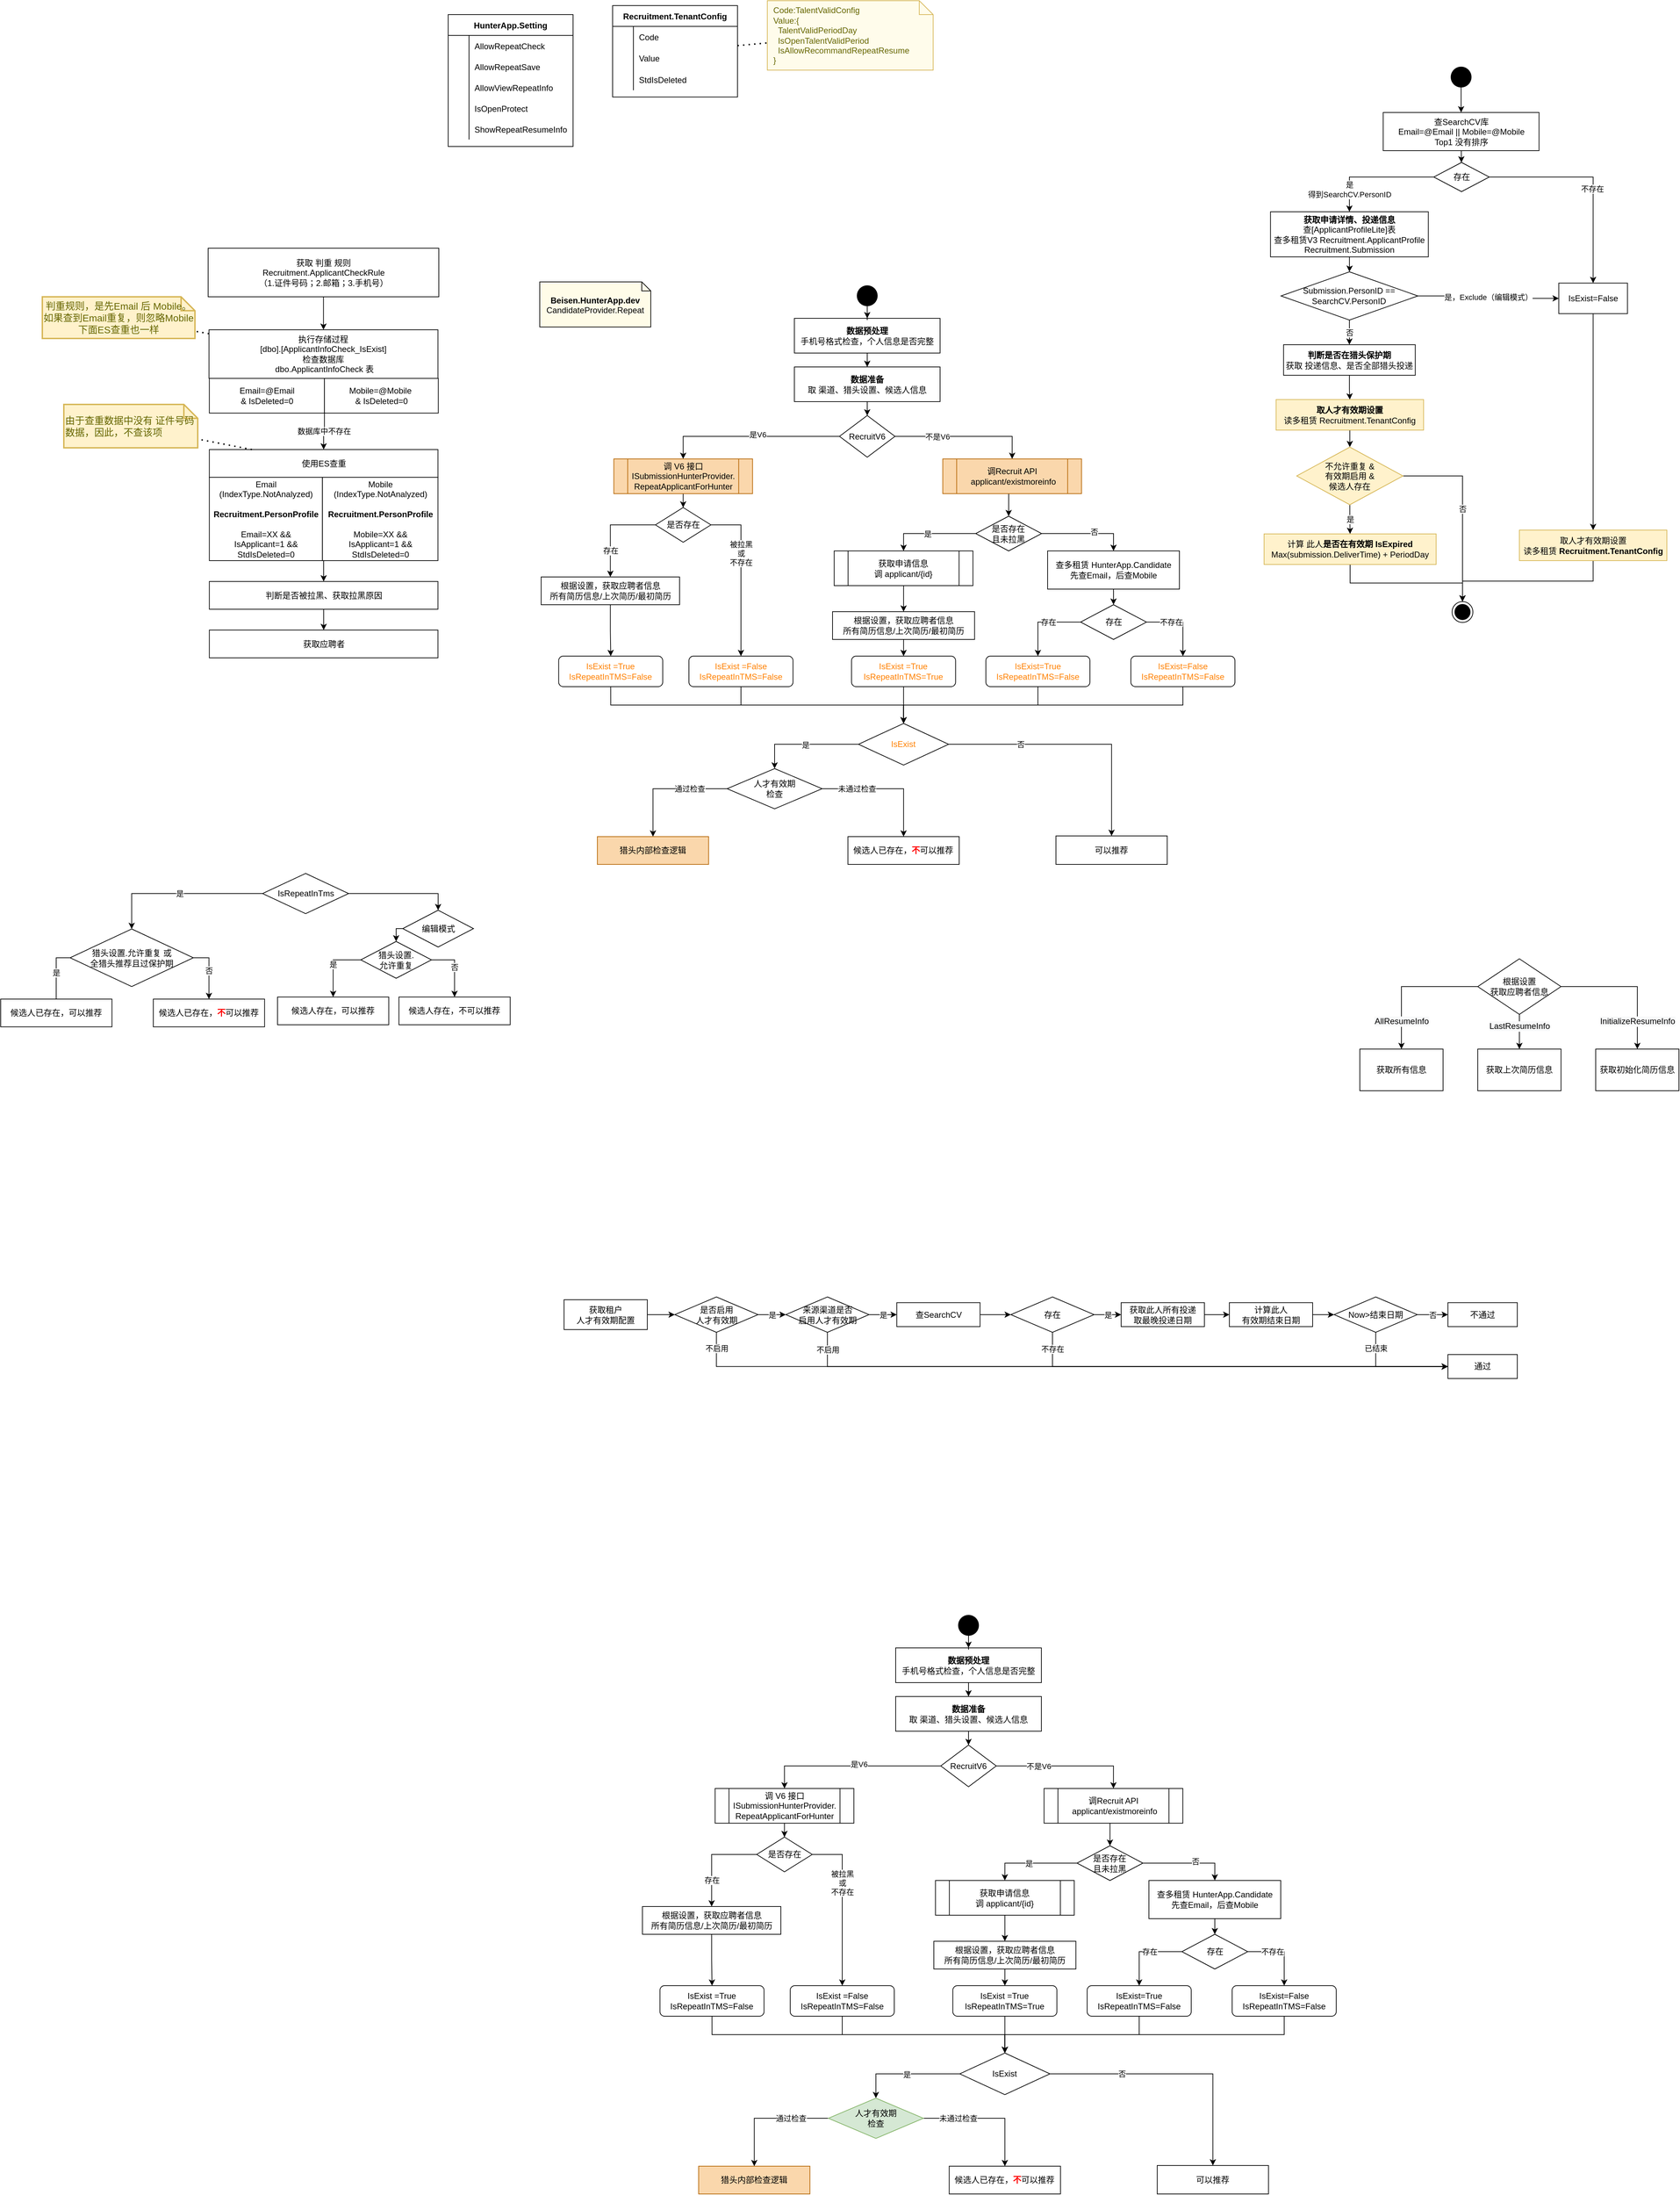 <mxfile version="13.9.9" type="github">
  <diagram id="tZS09PzCN494BnaMnOVT" name="Page-1">
    <mxGraphModel dx="3120" dy="839" grid="0" gridSize="10" guides="1" tooltips="1" connect="1" arrows="1" fold="1" page="1" pageScale="1" pageWidth="1654" pageHeight="2336" math="0" shadow="0">
      <root>
        <mxCell id="0" />
        <mxCell id="1" parent="0" />
        <mxCell id="f8CwQ1N9MNgYKKSePt2F-136" style="edgeStyle=orthogonalEdgeStyle;rounded=0;orthogonalLoop=1;jettySize=auto;html=1;exitX=0;exitY=0.5;exitDx=0;exitDy=0;entryX=0.5;entryY=0;entryDx=0;entryDy=0;" parent="1" source="bZ2OmphxYjbZUKwyX0bz-1" target="bZ2OmphxYjbZUKwyX0bz-2" edge="1">
          <mxGeometry relative="1" as="geometry" />
        </mxCell>
        <mxCell id="f8CwQ1N9MNgYKKSePt2F-137" value="是V6" style="edgeLabel;html=1;align=center;verticalAlign=middle;resizable=0;points=[];" parent="f8CwQ1N9MNgYKKSePt2F-136" vertex="1" connectable="0">
          <mxGeometry x="-0.081" y="-3" relative="1" as="geometry">
            <mxPoint as="offset" />
          </mxGeometry>
        </mxCell>
        <mxCell id="f8CwQ1N9MNgYKKSePt2F-138" style="edgeStyle=orthogonalEdgeStyle;rounded=0;orthogonalLoop=1;jettySize=auto;html=1;exitX=1;exitY=0.5;exitDx=0;exitDy=0;entryX=0.5;entryY=0;entryDx=0;entryDy=0;" parent="1" source="bZ2OmphxYjbZUKwyX0bz-1" target="f8CwQ1N9MNgYKKSePt2F-13" edge="1">
          <mxGeometry relative="1" as="geometry" />
        </mxCell>
        <mxCell id="f8CwQ1N9MNgYKKSePt2F-139" value="不是V6" style="edgeLabel;html=1;align=center;verticalAlign=middle;resizable=0;points=[];" parent="f8CwQ1N9MNgYKKSePt2F-138" vertex="1" connectable="0">
          <mxGeometry x="-0.392" relative="1" as="geometry">
            <mxPoint as="offset" />
          </mxGeometry>
        </mxCell>
        <mxCell id="bZ2OmphxYjbZUKwyX0bz-1" value="RecruitV6" style="rhombus;whiteSpace=wrap;html=1;" parent="1" vertex="1">
          <mxGeometry x="444" y="617.5" width="80" height="60" as="geometry" />
        </mxCell>
        <mxCell id="bZ2OmphxYjbZUKwyX0bz-4" value="" style="edgeStyle=orthogonalEdgeStyle;rounded=0;orthogonalLoop=1;jettySize=auto;html=1;" parent="1" source="bZ2OmphxYjbZUKwyX0bz-2" target="bZ2OmphxYjbZUKwyX0bz-3" edge="1">
          <mxGeometry relative="1" as="geometry" />
        </mxCell>
        <mxCell id="bZ2OmphxYjbZUKwyX0bz-2" value="调 V6 接口&lt;br&gt;ISubmissionHunterProvider.&lt;br&gt;RepeatApplicantForHunter" style="shape=process;whiteSpace=wrap;html=1;backgroundOutline=1;fillColor=#fad7ac;strokeColor=#b46504;" parent="1" vertex="1">
          <mxGeometry x="118.74" y="680" width="200" height="50" as="geometry" />
        </mxCell>
        <mxCell id="f8CwQ1N9MNgYKKSePt2F-27" value="存在" style="edgeStyle=orthogonalEdgeStyle;rounded=0;orthogonalLoop=1;jettySize=auto;html=1;exitX=0;exitY=0.5;exitDx=0;exitDy=0;" parent="1" source="bZ2OmphxYjbZUKwyX0bz-3" target="f8CwQ1N9MNgYKKSePt2F-25" edge="1">
          <mxGeometry x="0.457" relative="1" as="geometry">
            <mxPoint as="offset" />
          </mxGeometry>
        </mxCell>
        <mxCell id="f8CwQ1N9MNgYKKSePt2F-133" value="被拉黑&lt;br&gt;或&lt;br&gt;不存在" style="edgeStyle=orthogonalEdgeStyle;rounded=0;orthogonalLoop=1;jettySize=auto;html=1;exitX=1;exitY=0.5;exitDx=0;exitDy=0;entryX=0.5;entryY=0;entryDx=0;entryDy=0;" parent="1" source="bZ2OmphxYjbZUKwyX0bz-3" target="f8CwQ1N9MNgYKKSePt2F-132" edge="1">
          <mxGeometry x="-0.274" relative="1" as="geometry">
            <mxPoint as="offset" />
          </mxGeometry>
        </mxCell>
        <mxCell id="bZ2OmphxYjbZUKwyX0bz-3" value="是否存在" style="rhombus;whiteSpace=wrap;html=1;" parent="1" vertex="1">
          <mxGeometry x="178.74" y="750" width="80" height="50" as="geometry" />
        </mxCell>
        <mxCell id="bZ2OmphxYjbZUKwyX0bz-8" value="获取所有信息" style="rounded=0;whiteSpace=wrap;html=1;" parent="1" vertex="1">
          <mxGeometry x="1194" y="1530" width="120" height="60" as="geometry" />
        </mxCell>
        <mxCell id="bZ2OmphxYjbZUKwyX0bz-14" value="&lt;span style=&quot;color: rgb(0 , 0 , 0) ; font-family: &amp;#34;helvetica&amp;#34; ; font-size: 12px ; font-style: normal ; font-weight: 400 ; letter-spacing: normal ; text-align: center ; text-indent: 0px ; text-transform: none ; word-spacing: 0px ; background-color: rgb(248 , 249 , 250) ; display: inline ; float: none&quot;&gt;AllResumeInfo&lt;/span&gt;" style="edgeStyle=orthogonalEdgeStyle;rounded=0;orthogonalLoop=1;jettySize=auto;html=1;exitX=0;exitY=0.5;exitDx=0;exitDy=0;entryX=0.5;entryY=0;entryDx=0;entryDy=0;" parent="1" source="bZ2OmphxYjbZUKwyX0bz-9" target="bZ2OmphxYjbZUKwyX0bz-8" edge="1">
          <mxGeometry x="0.6" relative="1" as="geometry">
            <mxPoint as="offset" />
          </mxGeometry>
        </mxCell>
        <mxCell id="bZ2OmphxYjbZUKwyX0bz-15" value="&lt;span style=&quot;color: rgb(0 , 0 , 0) ; font-family: &amp;#34;helvetica&amp;#34; ; font-size: 12px ; font-style: normal ; font-weight: 400 ; letter-spacing: normal ; text-align: center ; text-indent: 0px ; text-transform: none ; word-spacing: 0px ; background-color: rgb(248 , 249 , 250) ; display: inline ; float: none&quot;&gt;InitializeResumeInfo&lt;/span&gt;" style="edgeStyle=orthogonalEdgeStyle;rounded=0;orthogonalLoop=1;jettySize=auto;html=1;exitX=1;exitY=0.5;exitDx=0;exitDy=0;entryX=0.5;entryY=0;entryDx=0;entryDy=0;" parent="1" source="bZ2OmphxYjbZUKwyX0bz-9" target="bZ2OmphxYjbZUKwyX0bz-11" edge="1">
          <mxGeometry x="0.6" relative="1" as="geometry">
            <mxPoint as="offset" />
          </mxGeometry>
        </mxCell>
        <mxCell id="bZ2OmphxYjbZUKwyX0bz-9" value="根据设置&lt;br&gt;获取应聘者信息" style="rhombus;whiteSpace=wrap;html=1;" parent="1" vertex="1">
          <mxGeometry x="1364" y="1400" width="120" height="80" as="geometry" />
        </mxCell>
        <mxCell id="bZ2OmphxYjbZUKwyX0bz-10" value="获取上次简历信息" style="rounded=0;whiteSpace=wrap;html=1;" parent="1" vertex="1">
          <mxGeometry x="1364" y="1530" width="120" height="60" as="geometry" />
        </mxCell>
        <mxCell id="bZ2OmphxYjbZUKwyX0bz-11" value="获取初始化简历信息" style="rounded=0;whiteSpace=wrap;html=1;" parent="1" vertex="1">
          <mxGeometry x="1534" y="1530" width="120" height="60" as="geometry" />
        </mxCell>
        <mxCell id="bZ2OmphxYjbZUKwyX0bz-17" value="使用ES查重" style="rounded=0;whiteSpace=wrap;html=1;" parent="1" vertex="1">
          <mxGeometry x="-464.25" y="666.5" width="329.5" height="40" as="geometry" />
        </mxCell>
        <mxCell id="f8CwQ1N9MNgYKKSePt2F-128" style="edgeStyle=orthogonalEdgeStyle;rounded=0;orthogonalLoop=1;jettySize=auto;html=1;exitX=1;exitY=1;exitDx=0;exitDy=0;entryX=0.5;entryY=0;entryDx=0;entryDy=0;" parent="1" source="bZ2OmphxYjbZUKwyX0bz-19" target="f8CwQ1N9MNgYKKSePt2F-11" edge="1">
          <mxGeometry relative="1" as="geometry" />
        </mxCell>
        <mxCell id="bZ2OmphxYjbZUKwyX0bz-19" value="Email&lt;br&gt;(IndexType.NotAnalyzed)&lt;br&gt;&lt;br&gt;&lt;b&gt;Recruitment.PersonProfile&lt;br&gt;&lt;/b&gt;&lt;br&gt;Email=XX &amp;amp;&amp;amp;&lt;br&gt;IsApplicant=1 &amp;amp;&amp;amp;&lt;br&gt;StdIsDeleted=0" style="rounded=0;whiteSpace=wrap;html=1;" parent="1" vertex="1">
          <mxGeometry x="-464.25" y="706.5" width="163" height="120" as="geometry" />
        </mxCell>
        <mxCell id="bZ2OmphxYjbZUKwyX0bz-20" value="Mobile&lt;br&gt;(IndexType.NotAnalyzed)&lt;br&gt;&lt;br&gt;&lt;b&gt;Recruitment.PersonProfile&lt;br&gt;&lt;/b&gt;&lt;br&gt;Mobile=XX &amp;amp;&amp;amp;&lt;br&gt;IsApplicant=1 &amp;amp;&amp;amp;&lt;br&gt;StdIsDeleted=0&lt;b&gt;&lt;br&gt;&lt;/b&gt;" style="rounded=0;whiteSpace=wrap;html=1;" parent="1" vertex="1">
          <mxGeometry x="-301.25" y="706.5" width="166.5" height="120" as="geometry" />
        </mxCell>
        <mxCell id="bZ2OmphxYjbZUKwyX0bz-24" value="执行存储过程&lt;br&gt;[dbo].[ApplicantInfoCheck_IsExist]&lt;br&gt;检查数据库&lt;br&gt;&amp;nbsp;dbo.ApplicantInfoCheck 表" style="rounded=0;whiteSpace=wrap;html=1;" parent="1" vertex="1">
          <mxGeometry x="-464.75" y="494" width="330" height="70" as="geometry" />
        </mxCell>
        <mxCell id="f8CwQ1N9MNgYKKSePt2F-10" value="数据库中不存在" style="edgeStyle=orthogonalEdgeStyle;rounded=0;orthogonalLoop=1;jettySize=auto;html=1;exitX=1;exitY=1;exitDx=0;exitDy=0;entryX=0.5;entryY=0;entryDx=0;entryDy=0;" parent="1" source="bZ2OmphxYjbZUKwyX0bz-25" target="bZ2OmphxYjbZUKwyX0bz-17" edge="1">
          <mxGeometry relative="1" as="geometry" />
        </mxCell>
        <mxCell id="bZ2OmphxYjbZUKwyX0bz-25" value="Email=@Email &lt;br&gt;&amp;amp; IsDeleted=0" style="rounded=0;whiteSpace=wrap;html=1;" parent="1" vertex="1">
          <mxGeometry x="-464.25" y="564" width="165.88" height="50" as="geometry" />
        </mxCell>
        <mxCell id="bZ2OmphxYjbZUKwyX0bz-26" value="Mobile=@Mobile&amp;nbsp;&lt;br&gt;&amp;amp; IsDeleted=0" style="rounded=0;whiteSpace=wrap;html=1;" parent="1" vertex="1">
          <mxGeometry x="-298.37" y="564" width="164.12" height="50" as="geometry" />
        </mxCell>
        <mxCell id="f8CwQ1N9MNgYKKSePt2F-9" value="" style="edgeStyle=orthogonalEdgeStyle;rounded=0;orthogonalLoop=1;jettySize=auto;html=1;entryX=0.5;entryY=0;entryDx=0;entryDy=0;" parent="1" source="bZ2OmphxYjbZUKwyX0bz-29" target="bZ2OmphxYjbZUKwyX0bz-24" edge="1">
          <mxGeometry relative="1" as="geometry" />
        </mxCell>
        <mxCell id="bZ2OmphxYjbZUKwyX0bz-29" value="获取 判重 规则&lt;br&gt;Recruitment.ApplicantCheckRule&lt;br&gt;（1.证件号码；2.邮箱；3.手机号）" style="rounded=0;whiteSpace=wrap;html=1;" parent="1" vertex="1">
          <mxGeometry x="-466" y="376.5" width="332.5" height="70" as="geometry" />
        </mxCell>
        <mxCell id="bZ2OmphxYjbZUKwyX0bz-31" value="由于查重数据中没有 证件号码 数据，因此，不查该项" style="shape=note;strokeWidth=2;fontSize=14;size=20;whiteSpace=wrap;html=1;fillColor=#fff2cc;strokeColor=#d6b656;fontColor=#666600;align=left;" parent="1" vertex="1">
          <mxGeometry x="-674" y="601.5" width="193" height="62.5" as="geometry" />
        </mxCell>
        <mxCell id="bZ2OmphxYjbZUKwyX0bz-32" value="" style="endArrow=none;dashed=1;html=1;dashPattern=1 3;strokeWidth=2;" parent="1" source="bZ2OmphxYjbZUKwyX0bz-17" target="bZ2OmphxYjbZUKwyX0bz-31" edge="1">
          <mxGeometry width="50" height="50" relative="1" as="geometry">
            <mxPoint x="-74.75" y="756.5" as="sourcePoint" />
            <mxPoint x="-24.75" y="706.5" as="targetPoint" />
          </mxGeometry>
        </mxCell>
        <mxCell id="bZ2OmphxYjbZUKwyX0bz-34" value="判重规则，是先Email 后 Mobile。如果查到Email重复，则忽略Mobile&lt;br&gt;下面ES查重也一样" style="shape=note;strokeWidth=2;fontSize=14;size=20;whiteSpace=wrap;html=1;fillColor=#fff2cc;strokeColor=#d6b656;fontColor=#666600;" parent="1" vertex="1">
          <mxGeometry x="-705" y="446.5" width="220" height="60" as="geometry" />
        </mxCell>
        <mxCell id="bZ2OmphxYjbZUKwyX0bz-35" value="" style="endArrow=none;dashed=1;html=1;dashPattern=1 3;strokeWidth=2;" parent="1" source="bZ2OmphxYjbZUKwyX0bz-24" target="bZ2OmphxYjbZUKwyX0bz-34" edge="1">
          <mxGeometry width="50" height="50" relative="1" as="geometry">
            <mxPoint x="-11.25" y="564" as="sourcePoint" />
            <mxPoint x="38.75" y="514" as="targetPoint" />
          </mxGeometry>
        </mxCell>
        <mxCell id="bZ2OmphxYjbZUKwyX0bz-13" value="&lt;span style=&quot;color: rgb(0 , 0 , 0) ; font-family: &amp;#34;helvetica&amp;#34; ; font-size: 12px ; font-style: normal ; font-weight: 400 ; letter-spacing: normal ; text-align: center ; text-indent: 0px ; text-transform: none ; word-spacing: 0px ; background-color: rgb(248 , 249 , 250) ; display: inline ; float: none&quot;&gt;LastResumeInfo&lt;/span&gt;" style="edgeStyle=orthogonalEdgeStyle;rounded=0;orthogonalLoop=1;jettySize=auto;html=1;" parent="1" source="bZ2OmphxYjbZUKwyX0bz-9" target="bZ2OmphxYjbZUKwyX0bz-10" edge="1">
          <mxGeometry x="-0.333" relative="1" as="geometry">
            <mxPoint as="offset" />
          </mxGeometry>
        </mxCell>
        <mxCell id="f8CwQ1N9MNgYKKSePt2F-6" value="" style="edgeStyle=orthogonalEdgeStyle;rounded=0;orthogonalLoop=1;jettySize=auto;html=1;" parent="1" source="f8CwQ1N9MNgYKKSePt2F-2" target="f8CwQ1N9MNgYKKSePt2F-3" edge="1">
          <mxGeometry relative="1" as="geometry" />
        </mxCell>
        <mxCell id="f8CwQ1N9MNgYKKSePt2F-2" value="&lt;b&gt;数据预处理&lt;/b&gt;&lt;br&gt;手机号格式检查，个人信息是否完整" style="rounded=0;whiteSpace=wrap;html=1;" parent="1" vertex="1">
          <mxGeometry x="379" y="477.5" width="210" height="50" as="geometry" />
        </mxCell>
        <mxCell id="f8CwQ1N9MNgYKKSePt2F-7" value="" style="edgeStyle=orthogonalEdgeStyle;rounded=0;orthogonalLoop=1;jettySize=auto;html=1;" parent="1" source="f8CwQ1N9MNgYKKSePt2F-3" target="bZ2OmphxYjbZUKwyX0bz-1" edge="1">
          <mxGeometry relative="1" as="geometry" />
        </mxCell>
        <mxCell id="f8CwQ1N9MNgYKKSePt2F-3" value="&lt;b&gt;数据准备&lt;/b&gt;&lt;br&gt;取 渠道、猎头设置、候选人信息" style="rounded=0;whiteSpace=wrap;html=1;" parent="1" vertex="1">
          <mxGeometry x="379" y="547.5" width="210" height="50" as="geometry" />
        </mxCell>
        <mxCell id="f8CwQ1N9MNgYKKSePt2F-5" value="" style="edgeStyle=orthogonalEdgeStyle;rounded=0;orthogonalLoop=1;jettySize=auto;html=1;" parent="1" source="f8CwQ1N9MNgYKKSePt2F-4" target="f8CwQ1N9MNgYKKSePt2F-2" edge="1">
          <mxGeometry relative="1" as="geometry" />
        </mxCell>
        <mxCell id="f8CwQ1N9MNgYKKSePt2F-4" value="" style="ellipse;fillColor=#000000;strokeColor=none;" parent="1" vertex="1">
          <mxGeometry x="469" y="430" width="30" height="30" as="geometry" />
        </mxCell>
        <mxCell id="f8CwQ1N9MNgYKKSePt2F-129" value="" style="edgeStyle=orthogonalEdgeStyle;rounded=0;orthogonalLoop=1;jettySize=auto;html=1;" parent="1" source="f8CwQ1N9MNgYKKSePt2F-11" target="f8CwQ1N9MNgYKKSePt2F-12" edge="1">
          <mxGeometry relative="1" as="geometry" />
        </mxCell>
        <mxCell id="f8CwQ1N9MNgYKKSePt2F-11" value="判断是否被拉黑、获取拉黑原因" style="rounded=0;whiteSpace=wrap;html=1;" parent="1" vertex="1">
          <mxGeometry x="-464.25" y="856.5" width="329.5" height="40" as="geometry" />
        </mxCell>
        <mxCell id="f8CwQ1N9MNgYKKSePt2F-12" value="获取应聘者" style="rounded=0;whiteSpace=wrap;html=1;" parent="1" vertex="1">
          <mxGeometry x="-464.25" y="926.5" width="329.5" height="40" as="geometry" />
        </mxCell>
        <mxCell id="f8CwQ1N9MNgYKKSePt2F-22" style="edgeStyle=orthogonalEdgeStyle;rounded=0;orthogonalLoop=1;jettySize=auto;html=1;exitX=0.5;exitY=1;exitDx=0;exitDy=0;entryX=0.5;entryY=0;entryDx=0;entryDy=0;" parent="1" source="f8CwQ1N9MNgYKKSePt2F-13" target="f8CwQ1N9MNgYKKSePt2F-14" edge="1">
          <mxGeometry relative="1" as="geometry" />
        </mxCell>
        <mxCell id="f8CwQ1N9MNgYKKSePt2F-13" value="调Recruit API&lt;br&gt;&amp;nbsp;applicant/existmoreinfo" style="shape=process;whiteSpace=wrap;html=1;backgroundOutline=1;fillColor=#fad7ac;strokeColor=#b46504;" parent="1" vertex="1">
          <mxGeometry x="592.88" y="680" width="200" height="50" as="geometry" />
        </mxCell>
        <mxCell id="f8CwQ1N9MNgYKKSePt2F-140" style="edgeStyle=orthogonalEdgeStyle;rounded=0;orthogonalLoop=1;jettySize=auto;html=1;exitX=0;exitY=0.5;exitDx=0;exitDy=0;entryX=0.5;entryY=0;entryDx=0;entryDy=0;" parent="1" source="f8CwQ1N9MNgYKKSePt2F-14" target="f8CwQ1N9MNgYKKSePt2F-16" edge="1">
          <mxGeometry relative="1" as="geometry" />
        </mxCell>
        <mxCell id="f8CwQ1N9MNgYKKSePt2F-150" value="是" style="edgeLabel;html=1;align=center;verticalAlign=middle;resizable=0;points=[];" parent="f8CwQ1N9MNgYKKSePt2F-140" vertex="1" connectable="0">
          <mxGeometry x="0.076" relative="1" as="geometry">
            <mxPoint as="offset" />
          </mxGeometry>
        </mxCell>
        <mxCell id="f8CwQ1N9MNgYKKSePt2F-141" style="edgeStyle=orthogonalEdgeStyle;rounded=0;orthogonalLoop=1;jettySize=auto;html=1;exitX=1;exitY=0.5;exitDx=0;exitDy=0;entryX=0.5;entryY=0;entryDx=0;entryDy=0;" parent="1" source="f8CwQ1N9MNgYKKSePt2F-14" target="f8CwQ1N9MNgYKKSePt2F-31" edge="1">
          <mxGeometry relative="1" as="geometry" />
        </mxCell>
        <mxCell id="f8CwQ1N9MNgYKKSePt2F-151" value="否" style="edgeLabel;html=1;align=center;verticalAlign=middle;resizable=0;points=[];" parent="f8CwQ1N9MNgYKKSePt2F-141" vertex="1" connectable="0">
          <mxGeometry x="0.177" y="3" relative="1" as="geometry">
            <mxPoint as="offset" />
          </mxGeometry>
        </mxCell>
        <mxCell id="f8CwQ1N9MNgYKKSePt2F-14" value="是否存在&lt;br&gt;且未拉黑" style="rhombus;whiteSpace=wrap;html=1;" parent="1" vertex="1">
          <mxGeometry x="640.37" y="762.5" width="95" height="50" as="geometry" />
        </mxCell>
        <mxCell id="f8CwQ1N9MNgYKKSePt2F-30" value="" style="edgeStyle=orthogonalEdgeStyle;rounded=0;orthogonalLoop=1;jettySize=auto;html=1;" parent="1" source="f8CwQ1N9MNgYKKSePt2F-16" target="f8CwQ1N9MNgYKKSePt2F-29" edge="1">
          <mxGeometry relative="1" as="geometry" />
        </mxCell>
        <mxCell id="f8CwQ1N9MNgYKKSePt2F-16" value="获取申请信息&lt;br&gt;调 applicant/{id}" style="shape=process;whiteSpace=wrap;html=1;backgroundOutline=1;" parent="1" vertex="1">
          <mxGeometry x="436.37" y="812.5" width="200" height="50" as="geometry" />
        </mxCell>
        <mxCell id="f8CwQ1N9MNgYKKSePt2F-131" value="" style="edgeStyle=orthogonalEdgeStyle;rounded=0;orthogonalLoop=1;jettySize=auto;html=1;" parent="1" source="f8CwQ1N9MNgYKKSePt2F-25" target="f8CwQ1N9MNgYKKSePt2F-130" edge="1">
          <mxGeometry relative="1" as="geometry" />
        </mxCell>
        <mxCell id="f8CwQ1N9MNgYKKSePt2F-25" value="根据设置，获取应聘者信息&lt;br&gt;所有简历信息/上次简历/最初简历" style="rounded=0;whiteSpace=wrap;html=1;" parent="1" vertex="1">
          <mxGeometry x="14" y="850" width="199.5" height="40" as="geometry" />
        </mxCell>
        <mxCell id="f8CwQ1N9MNgYKKSePt2F-44" value="" style="edgeStyle=orthogonalEdgeStyle;rounded=0;orthogonalLoop=1;jettySize=auto;html=1;" parent="1" source="f8CwQ1N9MNgYKKSePt2F-29" target="f8CwQ1N9MNgYKKSePt2F-43" edge="1">
          <mxGeometry relative="1" as="geometry" />
        </mxCell>
        <mxCell id="f8CwQ1N9MNgYKKSePt2F-29" value="根据设置，获取应聘者信息&lt;br&gt;所有简历信息/上次简历/最初简历" style="rounded=0;whiteSpace=wrap;html=1;" parent="1" vertex="1">
          <mxGeometry x="433.995" y="900" width="204.75" height="40" as="geometry" />
        </mxCell>
        <mxCell id="f8CwQ1N9MNgYKKSePt2F-37" value="" style="edgeStyle=orthogonalEdgeStyle;rounded=0;orthogonalLoop=1;jettySize=auto;html=1;" parent="1" source="f8CwQ1N9MNgYKKSePt2F-31" target="f8CwQ1N9MNgYKKSePt2F-36" edge="1">
          <mxGeometry relative="1" as="geometry" />
        </mxCell>
        <mxCell id="f8CwQ1N9MNgYKKSePt2F-31" value="查多租赁 HunterApp.Candidate&lt;br&gt;先查Email，后查Mobile" style="rounded=0;whiteSpace=wrap;html=1;" parent="1" vertex="1">
          <mxGeometry x="744.0" y="812.5" width="190" height="55" as="geometry" />
        </mxCell>
        <mxCell id="f8CwQ1N9MNgYKKSePt2F-41" value="存在" style="edgeStyle=orthogonalEdgeStyle;rounded=0;orthogonalLoop=1;jettySize=auto;html=1;entryX=0.5;entryY=0;entryDx=0;entryDy=0;exitX=0;exitY=0.5;exitDx=0;exitDy=0;" parent="1" source="f8CwQ1N9MNgYKKSePt2F-36" target="f8CwQ1N9MNgYKKSePt2F-38" edge="1">
          <mxGeometry x="-0.15" relative="1" as="geometry">
            <mxPoint x="728" y="906" as="sourcePoint" />
            <mxPoint as="offset" />
          </mxGeometry>
        </mxCell>
        <mxCell id="f8CwQ1N9MNgYKKSePt2F-42" value="不存在" style="edgeStyle=orthogonalEdgeStyle;rounded=0;orthogonalLoop=1;jettySize=auto;html=1;entryX=0.5;entryY=0;entryDx=0;entryDy=0;exitX=1;exitY=0.5;exitDx=0;exitDy=0;" parent="1" source="f8CwQ1N9MNgYKKSePt2F-36" target="f8CwQ1N9MNgYKKSePt2F-39" edge="1">
          <mxGeometry x="-0.32" relative="1" as="geometry">
            <mxPoint x="879" y="915" as="sourcePoint" />
            <mxPoint x="1" as="offset" />
          </mxGeometry>
        </mxCell>
        <mxCell id="f8CwQ1N9MNgYKKSePt2F-36" value="存在" style="rhombus;whiteSpace=wrap;html=1;" parent="1" vertex="1">
          <mxGeometry x="791.5" y="890" width="95" height="50" as="geometry" />
        </mxCell>
        <mxCell id="f8CwQ1N9MNgYKKSePt2F-145" style="edgeStyle=orthogonalEdgeStyle;rounded=0;orthogonalLoop=1;jettySize=auto;html=1;exitX=0.5;exitY=1;exitDx=0;exitDy=0;" parent="1" source="f8CwQ1N9MNgYKKSePt2F-38" target="f8CwQ1N9MNgYKKSePt2F-109" edge="1">
          <mxGeometry relative="1" as="geometry" />
        </mxCell>
        <mxCell id="f8CwQ1N9MNgYKKSePt2F-38" value="&lt;span style=&quot;&quot;&gt;IsExist=True&lt;br&gt;IsRepeatInTMS=False&lt;/span&gt;" style="rounded=1;whiteSpace=wrap;html=1;fontColor=#FF8000;" parent="1" vertex="1">
          <mxGeometry x="655" y="964" width="150" height="44" as="geometry" />
        </mxCell>
        <mxCell id="f8CwQ1N9MNgYKKSePt2F-149" style="edgeStyle=orthogonalEdgeStyle;rounded=0;orthogonalLoop=1;jettySize=auto;html=1;exitX=0.5;exitY=1;exitDx=0;exitDy=0;" parent="1" source="f8CwQ1N9MNgYKKSePt2F-39" target="f8CwQ1N9MNgYKKSePt2F-109" edge="1">
          <mxGeometry relative="1" as="geometry" />
        </mxCell>
        <mxCell id="f8CwQ1N9MNgYKKSePt2F-39" value="&lt;span style=&quot;&quot;&gt;IsExist=False&lt;br&gt;IsRepeatInTMS=False&lt;/span&gt;" style="rounded=1;whiteSpace=wrap;html=1;fontColor=#FF8000;" parent="1" vertex="1">
          <mxGeometry x="864" y="964" width="150" height="44" as="geometry" />
        </mxCell>
        <mxCell id="f8CwQ1N9MNgYKKSePt2F-148" style="edgeStyle=orthogonalEdgeStyle;rounded=0;orthogonalLoop=1;jettySize=auto;html=1;exitX=0.5;exitY=1;exitDx=0;exitDy=0;" parent="1" source="f8CwQ1N9MNgYKKSePt2F-43" target="f8CwQ1N9MNgYKKSePt2F-109" edge="1">
          <mxGeometry relative="1" as="geometry" />
        </mxCell>
        <mxCell id="f8CwQ1N9MNgYKKSePt2F-43" value="&lt;font style=&quot;font-size: 12px&quot; color=&quot;#ff8000&quot;&gt;IsExist =True&lt;br&gt;IsRepeatInTMS=True&lt;/font&gt;" style="rounded=1;whiteSpace=wrap;html=1;" parent="1" vertex="1">
          <mxGeometry x="461.37" y="964" width="150" height="44" as="geometry" />
        </mxCell>
        <mxCell id="f8CwQ1N9MNgYKKSePt2F-68" value="HunterApp.Setting" style="shape=table;startSize=30;container=1;collapsible=1;childLayout=tableLayout;fixedRows=1;rowLines=0;fontStyle=1;align=center;resizeLast=1;" parent="1" vertex="1">
          <mxGeometry x="-120" y="40" width="180" height="190" as="geometry" />
        </mxCell>
        <mxCell id="f8CwQ1N9MNgYKKSePt2F-72" value="" style="shape=partialRectangle;collapsible=0;dropTarget=0;pointerEvents=0;fillColor=none;top=0;left=0;bottom=0;right=0;points=[[0,0.5],[1,0.5]];portConstraint=eastwest;" parent="f8CwQ1N9MNgYKKSePt2F-68" vertex="1">
          <mxGeometry y="30" width="180" height="30" as="geometry" />
        </mxCell>
        <mxCell id="f8CwQ1N9MNgYKKSePt2F-73" value="" style="shape=partialRectangle;connectable=0;fillColor=none;top=0;left=0;bottom=0;right=0;editable=1;overflow=hidden;" parent="f8CwQ1N9MNgYKKSePt2F-72" vertex="1">
          <mxGeometry width="30" height="30" as="geometry" />
        </mxCell>
        <mxCell id="f8CwQ1N9MNgYKKSePt2F-74" value="AllowRepeatCheck" style="shape=partialRectangle;connectable=0;fillColor=none;top=0;left=0;bottom=0;right=0;align=left;spacingLeft=6;overflow=hidden;" parent="f8CwQ1N9MNgYKKSePt2F-72" vertex="1">
          <mxGeometry x="30" width="150" height="30" as="geometry" />
        </mxCell>
        <mxCell id="f8CwQ1N9MNgYKKSePt2F-75" value="" style="shape=partialRectangle;collapsible=0;dropTarget=0;pointerEvents=0;fillColor=none;top=0;left=0;bottom=0;right=0;points=[[0,0.5],[1,0.5]];portConstraint=eastwest;" parent="f8CwQ1N9MNgYKKSePt2F-68" vertex="1">
          <mxGeometry y="60" width="180" height="30" as="geometry" />
        </mxCell>
        <mxCell id="f8CwQ1N9MNgYKKSePt2F-76" value="" style="shape=partialRectangle;connectable=0;fillColor=none;top=0;left=0;bottom=0;right=0;editable=1;overflow=hidden;" parent="f8CwQ1N9MNgYKKSePt2F-75" vertex="1">
          <mxGeometry width="30" height="30" as="geometry" />
        </mxCell>
        <mxCell id="f8CwQ1N9MNgYKKSePt2F-77" value="AllowRepeatSave" style="shape=partialRectangle;connectable=0;fillColor=none;top=0;left=0;bottom=0;right=0;align=left;spacingLeft=6;overflow=hidden;" parent="f8CwQ1N9MNgYKKSePt2F-75" vertex="1">
          <mxGeometry x="30" width="150" height="30" as="geometry" />
        </mxCell>
        <mxCell id="f8CwQ1N9MNgYKKSePt2F-78" value="" style="shape=partialRectangle;collapsible=0;dropTarget=0;pointerEvents=0;fillColor=none;top=0;left=0;bottom=0;right=0;points=[[0,0.5],[1,0.5]];portConstraint=eastwest;" parent="f8CwQ1N9MNgYKKSePt2F-68" vertex="1">
          <mxGeometry y="90" width="180" height="30" as="geometry" />
        </mxCell>
        <mxCell id="f8CwQ1N9MNgYKKSePt2F-79" value="" style="shape=partialRectangle;connectable=0;fillColor=none;top=0;left=0;bottom=0;right=0;editable=1;overflow=hidden;" parent="f8CwQ1N9MNgYKKSePt2F-78" vertex="1">
          <mxGeometry width="30" height="30" as="geometry" />
        </mxCell>
        <mxCell id="f8CwQ1N9MNgYKKSePt2F-80" value="AllowViewRepeatInfo" style="shape=partialRectangle;connectable=0;fillColor=none;top=0;left=0;bottom=0;right=0;align=left;spacingLeft=6;overflow=hidden;" parent="f8CwQ1N9MNgYKKSePt2F-78" vertex="1">
          <mxGeometry x="30" width="150" height="30" as="geometry" />
        </mxCell>
        <mxCell id="f8CwQ1N9MNgYKKSePt2F-81" style="shape=partialRectangle;collapsible=0;dropTarget=0;pointerEvents=0;fillColor=none;top=0;left=0;bottom=0;right=0;points=[[0,0.5],[1,0.5]];portConstraint=eastwest;" parent="f8CwQ1N9MNgYKKSePt2F-68" vertex="1">
          <mxGeometry y="120" width="180" height="30" as="geometry" />
        </mxCell>
        <mxCell id="f8CwQ1N9MNgYKKSePt2F-82" style="shape=partialRectangle;connectable=0;fillColor=none;top=0;left=0;bottom=0;right=0;editable=1;overflow=hidden;" parent="f8CwQ1N9MNgYKKSePt2F-81" vertex="1">
          <mxGeometry width="30" height="30" as="geometry" />
        </mxCell>
        <mxCell id="f8CwQ1N9MNgYKKSePt2F-83" value="IsOpenProtect" style="shape=partialRectangle;connectable=0;fillColor=none;top=0;left=0;bottom=0;right=0;align=left;spacingLeft=6;overflow=hidden;" parent="f8CwQ1N9MNgYKKSePt2F-81" vertex="1">
          <mxGeometry x="30" width="150" height="30" as="geometry" />
        </mxCell>
        <mxCell id="f8CwQ1N9MNgYKKSePt2F-84" style="shape=partialRectangle;collapsible=0;dropTarget=0;pointerEvents=0;fillColor=none;top=0;left=0;bottom=0;right=0;points=[[0,0.5],[1,0.5]];portConstraint=eastwest;" parent="f8CwQ1N9MNgYKKSePt2F-68" vertex="1">
          <mxGeometry y="150" width="180" height="30" as="geometry" />
        </mxCell>
        <mxCell id="f8CwQ1N9MNgYKKSePt2F-85" style="shape=partialRectangle;connectable=0;fillColor=none;top=0;left=0;bottom=0;right=0;editable=1;overflow=hidden;" parent="f8CwQ1N9MNgYKKSePt2F-84" vertex="1">
          <mxGeometry width="30" height="30" as="geometry" />
        </mxCell>
        <mxCell id="f8CwQ1N9MNgYKKSePt2F-86" value="ShowRepeatResumeInfo" style="shape=partialRectangle;connectable=0;fillColor=none;top=0;left=0;bottom=0;right=0;align=left;spacingLeft=6;overflow=hidden;" parent="f8CwQ1N9MNgYKKSePt2F-84" vertex="1">
          <mxGeometry x="30" width="150" height="30" as="geometry" />
        </mxCell>
        <mxCell id="f8CwQ1N9MNgYKKSePt2F-87" value="Recruitment.TenantConfig" style="shape=table;startSize=30;container=1;collapsible=1;childLayout=tableLayout;fixedRows=1;rowLines=0;fontStyle=1;align=center;resizeLast=1;" parent="1" vertex="1">
          <mxGeometry x="117" y="27" width="180" height="131.75" as="geometry" />
        </mxCell>
        <mxCell id="f8CwQ1N9MNgYKKSePt2F-94" value="" style="shape=partialRectangle;collapsible=0;dropTarget=0;pointerEvents=0;fillColor=none;top=0;left=0;bottom=0;right=0;points=[[0,0.5],[1,0.5]];portConstraint=eastwest;" parent="f8CwQ1N9MNgYKKSePt2F-87" vertex="1">
          <mxGeometry y="30" width="180" height="30" as="geometry" />
        </mxCell>
        <mxCell id="f8CwQ1N9MNgYKKSePt2F-95" value="" style="shape=partialRectangle;connectable=0;fillColor=none;top=0;left=0;bottom=0;right=0;editable=1;overflow=hidden;" parent="f8CwQ1N9MNgYKKSePt2F-94" vertex="1">
          <mxGeometry width="30" height="30" as="geometry" />
        </mxCell>
        <mxCell id="f8CwQ1N9MNgYKKSePt2F-96" value="Code" style="shape=partialRectangle;connectable=0;fillColor=none;top=0;left=0;bottom=0;right=0;align=left;spacingLeft=6;overflow=hidden;" parent="f8CwQ1N9MNgYKKSePt2F-94" vertex="1">
          <mxGeometry x="30" width="150" height="30" as="geometry" />
        </mxCell>
        <mxCell id="f8CwQ1N9MNgYKKSePt2F-97" value="" style="shape=partialRectangle;collapsible=0;dropTarget=0;pointerEvents=0;fillColor=none;top=0;left=0;bottom=0;right=0;points=[[0,0.5],[1,0.5]];portConstraint=eastwest;" parent="f8CwQ1N9MNgYKKSePt2F-87" vertex="1">
          <mxGeometry y="60" width="180" height="31" as="geometry" />
        </mxCell>
        <mxCell id="f8CwQ1N9MNgYKKSePt2F-98" value="" style="shape=partialRectangle;connectable=0;fillColor=none;top=0;left=0;bottom=0;right=0;editable=1;overflow=hidden;" parent="f8CwQ1N9MNgYKKSePt2F-97" vertex="1">
          <mxGeometry width="30" height="31" as="geometry" />
        </mxCell>
        <mxCell id="f8CwQ1N9MNgYKKSePt2F-99" value="Value" style="shape=partialRectangle;connectable=0;fillColor=none;top=0;left=0;bottom=0;right=0;align=left;spacingLeft=6;overflow=hidden;" parent="f8CwQ1N9MNgYKKSePt2F-97" vertex="1">
          <mxGeometry x="30" width="150" height="31" as="geometry" />
        </mxCell>
        <mxCell id="f8CwQ1N9MNgYKKSePt2F-218" style="shape=partialRectangle;collapsible=0;dropTarget=0;pointerEvents=0;fillColor=none;top=0;left=0;bottom=0;right=0;points=[[0,0.5],[1,0.5]];portConstraint=eastwest;" parent="f8CwQ1N9MNgYKKSePt2F-87" vertex="1">
          <mxGeometry y="91" width="180" height="31" as="geometry" />
        </mxCell>
        <mxCell id="f8CwQ1N9MNgYKKSePt2F-219" style="shape=partialRectangle;connectable=0;fillColor=none;top=0;left=0;bottom=0;right=0;editable=1;overflow=hidden;" parent="f8CwQ1N9MNgYKKSePt2F-218" vertex="1">
          <mxGeometry width="30" height="31" as="geometry" />
        </mxCell>
        <mxCell id="f8CwQ1N9MNgYKKSePt2F-220" value="StdIsDeleted" style="shape=partialRectangle;connectable=0;fillColor=none;top=0;left=0;bottom=0;right=0;align=left;spacingLeft=6;overflow=hidden;" parent="f8CwQ1N9MNgYKKSePt2F-218" vertex="1">
          <mxGeometry x="30" width="150" height="31" as="geometry" />
        </mxCell>
        <mxCell id="f8CwQ1N9MNgYKKSePt2F-100" value="&lt;div style=&quot;font-size: 12px&quot;&gt;&lt;font style=&quot;font-size: 12px&quot;&gt;&amp;nbsp; Code:TalentValidConfig&lt;/font&gt;&lt;/div&gt;&lt;div style=&quot;font-size: 12px&quot;&gt;&lt;span&gt;&lt;font style=&quot;font-size: 12px&quot;&gt;&amp;nbsp; Value:{&lt;/font&gt;&lt;/span&gt;&lt;/div&gt;&lt;div style=&quot;font-size: 12px&quot;&gt;&lt;font style=&quot;font-size: 12px&quot;&gt;&lt;span&gt;&amp;nbsp; &amp;nbsp;&amp;nbsp;&lt;/span&gt;&lt;span&gt;TalentValidPeriodDay&lt;/span&gt;&lt;/font&gt;&lt;/div&gt;&lt;div style=&quot;font-size: 12px&quot;&gt;&lt;font style=&quot;font-size: 12px&quot;&gt;&amp;nbsp; &amp;nbsp; IsOpenTalentValidPeriod&lt;/font&gt;&lt;/div&gt;&lt;div style=&quot;font-size: 12px&quot;&gt;&lt;font style=&quot;font-size: 12px&quot;&gt;&amp;nbsp; &amp;nbsp; IsAllowRecommandRepeatResume&lt;/font&gt;&lt;/div&gt;&lt;div style=&quot;font-size: 12px&quot;&gt;&lt;font style=&quot;font-size: 12px&quot;&gt;&amp;nbsp; }&lt;/font&gt;&lt;/div&gt;" style="shape=note;strokeWidth=1;fontSize=14;size=20;whiteSpace=wrap;html=1;strokeColor=#d6b656;fontColor=#666600;align=left;fillColor=#FFFCEB;" parent="1" vertex="1">
          <mxGeometry x="340" y="20" width="239" height="100" as="geometry" />
        </mxCell>
        <mxCell id="f8CwQ1N9MNgYKKSePt2F-101" value="" style="endArrow=none;dashed=1;html=1;dashPattern=1 3;strokeWidth=2;" parent="1" source="f8CwQ1N9MNgYKKSePt2F-87" target="f8CwQ1N9MNgYKKSePt2F-100" edge="1">
          <mxGeometry width="50" height="50" relative="1" as="geometry">
            <mxPoint x="310" y="250" as="sourcePoint" />
            <mxPoint x="360" y="200" as="targetPoint" />
          </mxGeometry>
        </mxCell>
        <mxCell id="f8CwQ1N9MNgYKKSePt2F-192" style="edgeStyle=orthogonalEdgeStyle;rounded=0;orthogonalLoop=1;jettySize=auto;html=1;exitX=1;exitY=0.5;exitDx=0;exitDy=0;" parent="1" source="f8CwQ1N9MNgYKKSePt2F-109" target="f8CwQ1N9MNgYKKSePt2F-119" edge="1">
          <mxGeometry relative="1" as="geometry" />
        </mxCell>
        <mxCell id="f8CwQ1N9MNgYKKSePt2F-195" value="否" style="edgeLabel;html=1;align=center;verticalAlign=middle;resizable=0;points=[];" parent="f8CwQ1N9MNgYKKSePt2F-192" vertex="1" connectable="0">
          <mxGeometry x="-0.824" y="-1" relative="1" as="geometry">
            <mxPoint x="71" y="-1" as="offset" />
          </mxGeometry>
        </mxCell>
        <mxCell id="f8CwQ1N9MNgYKKSePt2F-194" style="edgeStyle=orthogonalEdgeStyle;rounded=0;orthogonalLoop=1;jettySize=auto;html=1;exitX=0;exitY=0.5;exitDx=0;exitDy=0;" parent="1" source="f8CwQ1N9MNgYKKSePt2F-109" target="f8CwQ1N9MNgYKKSePt2F-110" edge="1">
          <mxGeometry relative="1" as="geometry" />
        </mxCell>
        <mxCell id="f8CwQ1N9MNgYKKSePt2F-196" value="是" style="edgeLabel;html=1;align=center;verticalAlign=middle;resizable=0;points=[];" parent="f8CwQ1N9MNgYKKSePt2F-194" vertex="1" connectable="0">
          <mxGeometry x="-0.016" y="1" relative="1" as="geometry">
            <mxPoint as="offset" />
          </mxGeometry>
        </mxCell>
        <mxCell id="f8CwQ1N9MNgYKKSePt2F-109" value="&lt;font color=&quot;#ff8000&quot;&gt;IsExist&lt;/font&gt;" style="rhombus;whiteSpace=wrap;html=1;" parent="1" vertex="1">
          <mxGeometry x="471.37" y="1061" width="130" height="60" as="geometry" />
        </mxCell>
        <mxCell id="f8CwQ1N9MNgYKKSePt2F-116" value="未通过检查" style="edgeStyle=orthogonalEdgeStyle;rounded=0;orthogonalLoop=1;jettySize=auto;html=1;exitX=1;exitY=0.5;exitDx=0;exitDy=0;" parent="1" source="f8CwQ1N9MNgYKKSePt2F-110" target="f8CwQ1N9MNgYKKSePt2F-115" edge="1">
          <mxGeometry x="-0.465" relative="1" as="geometry">
            <mxPoint x="534.19" y="1346" as="targetPoint" />
            <mxPoint as="offset" />
          </mxGeometry>
        </mxCell>
        <mxCell id="f8CwQ1N9MNgYKKSePt2F-214" value="通过检查" style="edgeStyle=orthogonalEdgeStyle;rounded=0;orthogonalLoop=1;jettySize=auto;html=1;exitX=0;exitY=0.5;exitDx=0;exitDy=0;" parent="1" source="f8CwQ1N9MNgYKKSePt2F-110" target="f8CwQ1N9MNgYKKSePt2F-213" edge="1">
          <mxGeometry x="-0.38" relative="1" as="geometry">
            <mxPoint as="offset" />
          </mxGeometry>
        </mxCell>
        <mxCell id="f8CwQ1N9MNgYKKSePt2F-110" value="人才有效期&lt;br&gt;检查" style="rhombus;whiteSpace=wrap;html=1;" parent="1" vertex="1">
          <mxGeometry x="282" y="1126" width="137" height="58" as="geometry" />
        </mxCell>
        <mxCell id="f8CwQ1N9MNgYKKSePt2F-123" value="是" style="edgeStyle=orthogonalEdgeStyle;rounded=0;orthogonalLoop=1;jettySize=auto;html=1;exitX=0;exitY=0.5;exitDx=0;exitDy=0;" parent="1" source="f8CwQ1N9MNgYKKSePt2F-111" target="f8CwQ1N9MNgYKKSePt2F-118" edge="1">
          <mxGeometry relative="1" as="geometry">
            <mxPoint x="-684.78" y="1486" as="targetPoint" />
          </mxGeometry>
        </mxCell>
        <mxCell id="f8CwQ1N9MNgYKKSePt2F-124" value="否" style="edgeStyle=orthogonalEdgeStyle;rounded=0;orthogonalLoop=1;jettySize=auto;html=1;exitX=1;exitY=0.5;exitDx=0;exitDy=0;" parent="1" source="f8CwQ1N9MNgYKKSePt2F-111" target="f8CwQ1N9MNgYKKSePt2F-114" edge="1">
          <mxGeometry relative="1" as="geometry">
            <mxPoint x="-464.805" y="1486" as="targetPoint" />
          </mxGeometry>
        </mxCell>
        <mxCell id="f8CwQ1N9MNgYKKSePt2F-111" value="猎头设置.允许重复 或&lt;br&gt;全猎头推荐且过保护期" style="rhombus;whiteSpace=wrap;html=1;" parent="1" vertex="1">
          <mxGeometry x="-664.99" y="1357" width="177.63" height="83" as="geometry" />
        </mxCell>
        <mxCell id="f8CwQ1N9MNgYKKSePt2F-114" value="候选人已存在，&lt;font color=&quot;#ff0000&quot;&gt;&lt;b&gt;不&lt;/b&gt;&lt;/font&gt;可以推荐" style="rounded=0;whiteSpace=wrap;html=1;" parent="1" vertex="1">
          <mxGeometry x="-545.0" y="1458" width="160.37" height="40" as="geometry" />
        </mxCell>
        <mxCell id="f8CwQ1N9MNgYKKSePt2F-115" value="候选人已存在，&lt;font color=&quot;#ff0000&quot;&gt;&lt;b&gt;不&lt;/b&gt;&lt;/font&gt;可以推荐" style="rounded=0;whiteSpace=wrap;html=1;" parent="1" vertex="1">
          <mxGeometry x="456.18" y="1224" width="160.38" height="40" as="geometry" />
        </mxCell>
        <mxCell id="f8CwQ1N9MNgYKKSePt2F-118" value="候选人已存在，可以推荐" style="rounded=0;whiteSpace=wrap;html=1;" parent="1" vertex="1">
          <mxGeometry x="-765" y="1458" width="160.37" height="40" as="geometry" />
        </mxCell>
        <mxCell id="f8CwQ1N9MNgYKKSePt2F-119" value="可以推荐" style="rounded=0;whiteSpace=wrap;html=1;" parent="1" vertex="1">
          <mxGeometry x="756" y="1223" width="160.37" height="41" as="geometry" />
        </mxCell>
        <mxCell id="f8CwQ1N9MNgYKKSePt2F-147" style="edgeStyle=orthogonalEdgeStyle;rounded=0;orthogonalLoop=1;jettySize=auto;html=1;exitX=0.5;exitY=1;exitDx=0;exitDy=0;" parent="1" source="f8CwQ1N9MNgYKKSePt2F-130" target="f8CwQ1N9MNgYKKSePt2F-109" edge="1">
          <mxGeometry relative="1" as="geometry" />
        </mxCell>
        <mxCell id="f8CwQ1N9MNgYKKSePt2F-130" value="&lt;font style=&quot;font-size: 12px&quot; color=&quot;#ff8000&quot;&gt;IsExist =True&lt;br&gt;IsRepeatInTMS=False&lt;/font&gt;" style="rounded=1;whiteSpace=wrap;html=1;" parent="1" vertex="1">
          <mxGeometry x="39.25" y="964" width="150" height="44" as="geometry" />
        </mxCell>
        <mxCell id="f8CwQ1N9MNgYKKSePt2F-146" style="edgeStyle=orthogonalEdgeStyle;rounded=0;orthogonalLoop=1;jettySize=auto;html=1;exitX=0.5;exitY=1;exitDx=0;exitDy=0;" parent="1" source="f8CwQ1N9MNgYKKSePt2F-132" target="f8CwQ1N9MNgYKKSePt2F-109" edge="1">
          <mxGeometry relative="1" as="geometry" />
        </mxCell>
        <mxCell id="f8CwQ1N9MNgYKKSePt2F-132" value="&lt;font style=&quot;font-size: 12px&quot; color=&quot;#ff8000&quot;&gt;IsExist =False&lt;br&gt;IsRepeatInTMS=False&lt;/font&gt;" style="rounded=1;whiteSpace=wrap;html=1;" parent="1" vertex="1">
          <mxGeometry x="227" y="964" width="150" height="44" as="geometry" />
        </mxCell>
        <mxCell id="f8CwQ1N9MNgYKKSePt2F-158" value="" style="edgeStyle=none;rounded=0;orthogonalLoop=1;jettySize=auto;html=1;" parent="1" source="f8CwQ1N9MNgYKKSePt2F-155" target="f8CwQ1N9MNgYKKSePt2F-157" edge="1">
          <mxGeometry relative="1" as="geometry" />
        </mxCell>
        <mxCell id="f8CwQ1N9MNgYKKSePt2F-155" value="查SearchCV库&lt;br&gt;Email=@Email || Mobile=@Mobile &lt;br&gt;Top1&amp;nbsp;没有排序" style="rounded=0;whiteSpace=wrap;html=1;" parent="1" vertex="1">
          <mxGeometry x="1227.69" y="181" width="224.63" height="55" as="geometry" />
        </mxCell>
        <mxCell id="f8CwQ1N9MNgYKKSePt2F-179" style="edgeStyle=orthogonalEdgeStyle;rounded=0;orthogonalLoop=1;jettySize=auto;html=1;exitX=1;exitY=0.5;exitDx=0;exitDy=0;entryX=0.5;entryY=0;entryDx=0;entryDy=0;" parent="1" source="f8CwQ1N9MNgYKKSePt2F-157" target="f8CwQ1N9MNgYKKSePt2F-166" edge="1">
          <mxGeometry relative="1" as="geometry" />
        </mxCell>
        <mxCell id="f8CwQ1N9MNgYKKSePt2F-180" value="不存在" style="edgeLabel;html=1;align=center;verticalAlign=middle;resizable=0;points=[];" parent="f8CwQ1N9MNgYKKSePt2F-179" vertex="1" connectable="0">
          <mxGeometry x="-0.628" y="-2" relative="1" as="geometry">
            <mxPoint x="91.39" y="15" as="offset" />
          </mxGeometry>
        </mxCell>
        <mxCell id="f8CwQ1N9MNgYKKSePt2F-183" value="是&lt;br&gt;得到SearchCV.PersonID" style="edgeStyle=orthogonalEdgeStyle;rounded=0;orthogonalLoop=1;jettySize=auto;html=1;exitX=0;exitY=0.5;exitDx=0;exitDy=0;entryX=0.5;entryY=0;entryDx=0;entryDy=0;" parent="1" source="f8CwQ1N9MNgYKKSePt2F-157" target="f8CwQ1N9MNgYKKSePt2F-159" edge="1">
          <mxGeometry x="0.627" relative="1" as="geometry">
            <mxPoint as="offset" />
          </mxGeometry>
        </mxCell>
        <mxCell id="f8CwQ1N9MNgYKKSePt2F-157" value="存在" style="rhombus;whiteSpace=wrap;html=1;" parent="1" vertex="1">
          <mxGeometry x="1300.61" y="253" width="80" height="42" as="geometry" />
        </mxCell>
        <mxCell id="f8CwQ1N9MNgYKKSePt2F-162" value="" style="edgeStyle=orthogonalEdgeStyle;rounded=0;orthogonalLoop=1;jettySize=auto;html=1;" parent="1" source="f8CwQ1N9MNgYKKSePt2F-159" target="f8CwQ1N9MNgYKKSePt2F-161" edge="1">
          <mxGeometry relative="1" as="geometry" />
        </mxCell>
        <mxCell id="f8CwQ1N9MNgYKKSePt2F-159" value="&lt;b&gt;获取申请详情、投递信息&lt;/b&gt;&lt;br&gt;查[ApplicantProfileLite]表&lt;br&gt;查多租赁V3 Recruitment.ApplicantProfile&lt;br&gt;Recruitment.Submission" style="rounded=0;whiteSpace=wrap;html=1;" parent="1" vertex="1">
          <mxGeometry x="1065.26" y="324" width="227.5" height="65" as="geometry" />
        </mxCell>
        <mxCell id="f8CwQ1N9MNgYKKSePt2F-167" value="是，Exclude（编辑模式）" style="edgeStyle=orthogonalEdgeStyle;rounded=0;orthogonalLoop=1;jettySize=auto;html=1;" parent="1" source="f8CwQ1N9MNgYKKSePt2F-161" target="f8CwQ1N9MNgYKKSePt2F-166" edge="1">
          <mxGeometry relative="1" as="geometry">
            <mxPoint x="1348.11" y="451" as="targetPoint" />
          </mxGeometry>
        </mxCell>
        <mxCell id="f8CwQ1N9MNgYKKSePt2F-169" value="否" style="edgeStyle=orthogonalEdgeStyle;rounded=0;orthogonalLoop=1;jettySize=auto;html=1;" parent="1" source="f8CwQ1N9MNgYKKSePt2F-161" target="f8CwQ1N9MNgYKKSePt2F-168" edge="1">
          <mxGeometry relative="1" as="geometry" />
        </mxCell>
        <mxCell id="f8CwQ1N9MNgYKKSePt2F-161" value="Submission.PersonID ==&lt;br&gt;SearchCV.PersonID" style="rhombus;whiteSpace=wrap;html=1;" parent="1" vertex="1">
          <mxGeometry x="1080.42" y="410.5" width="197.18" height="69.5" as="geometry" />
        </mxCell>
        <mxCell id="f8CwQ1N9MNgYKKSePt2F-182" value="" style="edgeStyle=orthogonalEdgeStyle;rounded=0;orthogonalLoop=1;jettySize=auto;html=1;" parent="1" source="f8CwQ1N9MNgYKKSePt2F-166" target="f8CwQ1N9MNgYKKSePt2F-181" edge="1">
          <mxGeometry relative="1" as="geometry" />
        </mxCell>
        <mxCell id="f8CwQ1N9MNgYKKSePt2F-166" value="IsExist=False" style="rounded=0;whiteSpace=wrap;html=1;" parent="1" vertex="1">
          <mxGeometry x="1480.79" y="426.75" width="99" height="44" as="geometry" />
        </mxCell>
        <mxCell id="f8CwQ1N9MNgYKKSePt2F-176" style="edgeStyle=orthogonalEdgeStyle;rounded=0;orthogonalLoop=1;jettySize=auto;html=1;exitX=0.5;exitY=1;exitDx=0;exitDy=0;" parent="1" source="f8CwQ1N9MNgYKKSePt2F-168" target="f8CwQ1N9MNgYKKSePt2F-170" edge="1">
          <mxGeometry relative="1" as="geometry" />
        </mxCell>
        <mxCell id="f8CwQ1N9MNgYKKSePt2F-168" value="&lt;b&gt;判断是否在猎头保护期&lt;br&gt;&lt;/b&gt;获取 投递信息、是否全部猎头投递" style="rounded=0;whiteSpace=wrap;html=1;" parent="1" vertex="1">
          <mxGeometry x="1084.1" y="515.5" width="189.81" height="44" as="geometry" />
        </mxCell>
        <mxCell id="f8CwQ1N9MNgYKKSePt2F-173" value="" style="edgeStyle=orthogonalEdgeStyle;rounded=0;orthogonalLoop=1;jettySize=auto;html=1;" parent="1" source="f8CwQ1N9MNgYKKSePt2F-170" target="f8CwQ1N9MNgYKKSePt2F-172" edge="1">
          <mxGeometry relative="1" as="geometry" />
        </mxCell>
        <mxCell id="f8CwQ1N9MNgYKKSePt2F-170" value="&lt;b&gt;取人才有效期设置&lt;br&gt;&lt;/b&gt;读多租赁&amp;nbsp;Recruitment.TenantConfig" style="rounded=0;whiteSpace=wrap;html=1;fillColor=#fff2cc;strokeColor=#d6b656;" parent="1" vertex="1">
          <mxGeometry x="1073.32" y="594.5" width="212.58" height="44" as="geometry" />
        </mxCell>
        <mxCell id="f8CwQ1N9MNgYKKSePt2F-185" style="edgeStyle=orthogonalEdgeStyle;rounded=0;orthogonalLoop=1;jettySize=auto;html=1;exitX=0.5;exitY=1;exitDx=0;exitDy=0;entryX=0.5;entryY=0;entryDx=0;entryDy=0;" parent="1" source="f8CwQ1N9MNgYKKSePt2F-171" target="f8CwQ1N9MNgYKKSePt2F-184" edge="1">
          <mxGeometry relative="1" as="geometry" />
        </mxCell>
        <mxCell id="f8CwQ1N9MNgYKKSePt2F-171" value="计算 此人&lt;b&gt;是否在有效期&lt;/b&gt; &lt;b&gt;IsExpired&lt;/b&gt;&lt;br&gt;Max(submission.DeliverTime) + PeriodDay" style="rounded=0;whiteSpace=wrap;html=1;fillColor=#fff2cc;strokeColor=#d6b656;" parent="1" vertex="1">
          <mxGeometry x="1056" y="788" width="248" height="44" as="geometry" />
        </mxCell>
        <mxCell id="f8CwQ1N9MNgYKKSePt2F-174" value="是" style="edgeStyle=orthogonalEdgeStyle;rounded=0;orthogonalLoop=1;jettySize=auto;html=1;" parent="1" source="f8CwQ1N9MNgYKKSePt2F-172" target="f8CwQ1N9MNgYKKSePt2F-171" edge="1">
          <mxGeometry relative="1" as="geometry" />
        </mxCell>
        <mxCell id="f8CwQ1N9MNgYKKSePt2F-190" value="否" style="edgeStyle=orthogonalEdgeStyle;rounded=0;orthogonalLoop=1;jettySize=auto;html=1;exitX=1;exitY=0.5;exitDx=0;exitDy=0;" parent="1" source="f8CwQ1N9MNgYKKSePt2F-172" target="f8CwQ1N9MNgYKKSePt2F-184" edge="1">
          <mxGeometry relative="1" as="geometry" />
        </mxCell>
        <mxCell id="f8CwQ1N9MNgYKKSePt2F-172" value="不允许重复 &amp;amp;&lt;br&gt;有效期启用 &amp;amp;&lt;br&gt;候选人存在" style="rhombus;whiteSpace=wrap;html=1;fillColor=#fff2cc;strokeColor=#d6b656;" parent="1" vertex="1">
          <mxGeometry x="1103.01" y="663" width="153.21" height="83" as="geometry" />
        </mxCell>
        <mxCell id="f8CwQ1N9MNgYKKSePt2F-186" style="edgeStyle=orthogonalEdgeStyle;rounded=0;orthogonalLoop=1;jettySize=auto;html=1;exitX=0.5;exitY=1;exitDx=0;exitDy=0;entryX=0.5;entryY=0;entryDx=0;entryDy=0;" parent="1" source="f8CwQ1N9MNgYKKSePt2F-181" target="f8CwQ1N9MNgYKKSePt2F-184" edge="1">
          <mxGeometry relative="1" as="geometry" />
        </mxCell>
        <mxCell id="f8CwQ1N9MNgYKKSePt2F-181" value="取人才有效期设置&lt;br&gt;读多租赁&amp;nbsp;&lt;span style=&quot;font-weight: 700&quot;&gt;Recruitment.TenantConfig&lt;/span&gt;" style="rounded=0;whiteSpace=wrap;html=1;fillColor=#fff2cc;strokeColor=#d6b656;" parent="1" vertex="1">
          <mxGeometry x="1424" y="782.5" width="212.58" height="44" as="geometry" />
        </mxCell>
        <mxCell id="f8CwQ1N9MNgYKKSePt2F-184" value="" style="ellipse;html=1;shape=endState;fillColor=#000000;strokeColor=#000000;" parent="1" vertex="1">
          <mxGeometry x="1327" y="885.5" width="30" height="30" as="geometry" />
        </mxCell>
        <mxCell id="f8CwQ1N9MNgYKKSePt2F-189" style="edgeStyle=orthogonalEdgeStyle;rounded=0;orthogonalLoop=1;jettySize=auto;html=1;exitX=0.5;exitY=1;exitDx=0;exitDy=0;entryX=0.5;entryY=0;entryDx=0;entryDy=0;" parent="1" source="f8CwQ1N9MNgYKKSePt2F-187" target="f8CwQ1N9MNgYKKSePt2F-155" edge="1">
          <mxGeometry relative="1" as="geometry" />
        </mxCell>
        <mxCell id="f8CwQ1N9MNgYKKSePt2F-187" value="" style="ellipse;fillColor=#000000;strokeColor=none;" parent="1" vertex="1">
          <mxGeometry x="1325.01" y="115" width="30" height="30" as="geometry" />
        </mxCell>
        <mxCell id="f8CwQ1N9MNgYKKSePt2F-199" value="是" style="edgeStyle=orthogonalEdgeStyle;rounded=0;orthogonalLoop=1;jettySize=auto;html=1;exitX=0;exitY=0.5;exitDx=0;exitDy=0;" parent="1" source="f8CwQ1N9MNgYKKSePt2F-197" target="f8CwQ1N9MNgYKKSePt2F-111" edge="1">
          <mxGeometry relative="1" as="geometry" />
        </mxCell>
        <mxCell id="f8CwQ1N9MNgYKKSePt2F-201" style="edgeStyle=orthogonalEdgeStyle;rounded=0;orthogonalLoop=1;jettySize=auto;html=1;exitX=1;exitY=0.5;exitDx=0;exitDy=0;entryX=0.5;entryY=0;entryDx=0;entryDy=0;" parent="1" source="f8CwQ1N9MNgYKKSePt2F-197" target="f8CwQ1N9MNgYKKSePt2F-200" edge="1">
          <mxGeometry relative="1" as="geometry" />
        </mxCell>
        <mxCell id="f8CwQ1N9MNgYKKSePt2F-197" value="IsRepeatInTms" style="rhombus;whiteSpace=wrap;html=1;" parent="1" vertex="1">
          <mxGeometry x="-387.5" y="1277" width="123.99" height="58" as="geometry" />
        </mxCell>
        <mxCell id="f8CwQ1N9MNgYKKSePt2F-206" style="edgeStyle=orthogonalEdgeStyle;rounded=0;orthogonalLoop=1;jettySize=auto;html=1;exitX=0;exitY=0.5;exitDx=0;exitDy=0;entryX=0.5;entryY=0;entryDx=0;entryDy=0;" parent="1" source="f8CwQ1N9MNgYKKSePt2F-200" target="f8CwQ1N9MNgYKKSePt2F-205" edge="1">
          <mxGeometry relative="1" as="geometry" />
        </mxCell>
        <mxCell id="f8CwQ1N9MNgYKKSePt2F-200" value="编辑模式" style="rhombus;whiteSpace=wrap;html=1;" parent="1" vertex="1">
          <mxGeometry x="-185.49" y="1330" width="102" height="53" as="geometry" />
        </mxCell>
        <mxCell id="f8CwQ1N9MNgYKKSePt2F-202" value="候选人存在，可以推荐" style="rounded=0;whiteSpace=wrap;html=1;" parent="1" vertex="1">
          <mxGeometry x="-366.0" y="1455" width="160.37" height="40" as="geometry" />
        </mxCell>
        <mxCell id="f8CwQ1N9MNgYKKSePt2F-208" value="是" style="edgeStyle=orthogonalEdgeStyle;rounded=0;orthogonalLoop=1;jettySize=auto;html=1;exitX=0;exitY=0.5;exitDx=0;exitDy=0;entryX=0.5;entryY=0;entryDx=0;entryDy=0;" parent="1" source="f8CwQ1N9MNgYKKSePt2F-205" target="f8CwQ1N9MNgYKKSePt2F-202" edge="1">
          <mxGeometry relative="1" as="geometry" />
        </mxCell>
        <mxCell id="f8CwQ1N9MNgYKKSePt2F-210" value="否" style="edgeStyle=orthogonalEdgeStyle;rounded=0;orthogonalLoop=1;jettySize=auto;html=1;exitX=1;exitY=0.5;exitDx=0;exitDy=0;entryX=0.5;entryY=0;entryDx=0;entryDy=0;" parent="1" source="f8CwQ1N9MNgYKKSePt2F-205" target="f8CwQ1N9MNgYKKSePt2F-209" edge="1">
          <mxGeometry relative="1" as="geometry" />
        </mxCell>
        <mxCell id="f8CwQ1N9MNgYKKSePt2F-205" value="&lt;span style=&quot;font-family: &amp;#34;helvetica&amp;#34;&quot;&gt;猎头设置.&lt;br&gt;允许重复&lt;/span&gt;" style="rhombus;whiteSpace=wrap;html=1;" parent="1" vertex="1">
          <mxGeometry x="-246" y="1375" width="102" height="53" as="geometry" />
        </mxCell>
        <mxCell id="f8CwQ1N9MNgYKKSePt2F-209" value="候选人存在，不可以推荐" style="rounded=0;whiteSpace=wrap;html=1;" parent="1" vertex="1">
          <mxGeometry x="-191.0" y="1455" width="160.37" height="40" as="geometry" />
        </mxCell>
        <mxCell id="f8CwQ1N9MNgYKKSePt2F-213" value="猎头内部检查逻辑" style="rounded=0;whiteSpace=wrap;html=1;fillColor=#fad7ac;strokeColor=#b46504;" parent="1" vertex="1">
          <mxGeometry x="95.0" y="1224" width="160.38" height="40" as="geometry" />
        </mxCell>
        <mxCell id="f8CwQ1N9MNgYKKSePt2F-217" value="&lt;b&gt;Beisen.HunterApp.dev&lt;br&gt;&lt;/b&gt;CandidateProvider.Repeat" style="shape=note2;boundedLbl=1;whiteSpace=wrap;html=1;size=13;verticalAlign=top;align=center;fillColor=#FFFCE8;" parent="1" vertex="1">
          <mxGeometry x="12" y="425" width="160" height="65" as="geometry" />
        </mxCell>
        <mxCell id="gVGuNnHwRINXQBg3KFsP-30" value="" style="edgeStyle=orthogonalEdgeStyle;rounded=0;orthogonalLoop=1;jettySize=auto;html=1;" edge="1" parent="1" source="gVGuNnHwRINXQBg3KFsP-1" target="gVGuNnHwRINXQBg3KFsP-2">
          <mxGeometry relative="1" as="geometry" />
        </mxCell>
        <mxCell id="gVGuNnHwRINXQBg3KFsP-1" value="获取租户&lt;br&gt;人才有效期配置" style="rounded=0;whiteSpace=wrap;html=1;" vertex="1" parent="1">
          <mxGeometry x="47" y="1891" width="120" height="43" as="geometry" />
        </mxCell>
        <mxCell id="gVGuNnHwRINXQBg3KFsP-31" value="是" style="edgeStyle=orthogonalEdgeStyle;rounded=0;orthogonalLoop=1;jettySize=auto;html=1;" edge="1" parent="1" source="gVGuNnHwRINXQBg3KFsP-2" target="gVGuNnHwRINXQBg3KFsP-8">
          <mxGeometry relative="1" as="geometry" />
        </mxCell>
        <mxCell id="gVGuNnHwRINXQBg3KFsP-41" value="不启用" style="edgeStyle=orthogonalEdgeStyle;rounded=0;orthogonalLoop=1;jettySize=auto;html=1;exitX=0.5;exitY=1;exitDx=0;exitDy=0;entryX=0;entryY=0.5;entryDx=0;entryDy=0;" edge="1" parent="1" source="gVGuNnHwRINXQBg3KFsP-2" target="gVGuNnHwRINXQBg3KFsP-25">
          <mxGeometry x="-0.957" relative="1" as="geometry">
            <mxPoint as="offset" />
          </mxGeometry>
        </mxCell>
        <mxCell id="gVGuNnHwRINXQBg3KFsP-2" value="是否启用&lt;br&gt;人才有效期" style="rhombus;whiteSpace=wrap;html=1;" vertex="1" parent="1">
          <mxGeometry x="206.62" y="1887" width="120" height="51" as="geometry" />
        </mxCell>
        <mxCell id="gVGuNnHwRINXQBg3KFsP-33" value="" style="edgeStyle=orthogonalEdgeStyle;rounded=0;orthogonalLoop=1;jettySize=auto;html=1;" edge="1" parent="1" source="gVGuNnHwRINXQBg3KFsP-6" target="gVGuNnHwRINXQBg3KFsP-14">
          <mxGeometry relative="1" as="geometry" />
        </mxCell>
        <mxCell id="gVGuNnHwRINXQBg3KFsP-6" value="查SearchCV" style="whiteSpace=wrap;html=1;" vertex="1" parent="1">
          <mxGeometry x="526.62" y="1895.25" width="120" height="34.5" as="geometry" />
        </mxCell>
        <mxCell id="gVGuNnHwRINXQBg3KFsP-32" value="是" style="edgeStyle=orthogonalEdgeStyle;rounded=0;orthogonalLoop=1;jettySize=auto;html=1;" edge="1" parent="1" source="gVGuNnHwRINXQBg3KFsP-8" target="gVGuNnHwRINXQBg3KFsP-6">
          <mxGeometry relative="1" as="geometry" />
        </mxCell>
        <mxCell id="gVGuNnHwRINXQBg3KFsP-40" value="不启用" style="edgeStyle=orthogonalEdgeStyle;rounded=0;orthogonalLoop=1;jettySize=auto;html=1;exitX=0.5;exitY=1;exitDx=0;exitDy=0;entryX=0;entryY=0.5;entryDx=0;entryDy=0;" edge="1" parent="1" source="gVGuNnHwRINXQBg3KFsP-8" target="gVGuNnHwRINXQBg3KFsP-25">
          <mxGeometry x="-0.947" relative="1" as="geometry">
            <mxPoint as="offset" />
          </mxGeometry>
        </mxCell>
        <mxCell id="gVGuNnHwRINXQBg3KFsP-8" value="来源渠道是否&lt;br&gt;启用人才有效期" style="rhombus;whiteSpace=wrap;html=1;" vertex="1" parent="1">
          <mxGeometry x="366.62" y="1887" width="120" height="51" as="geometry" />
        </mxCell>
        <mxCell id="gVGuNnHwRINXQBg3KFsP-34" value="是" style="edgeStyle=orthogonalEdgeStyle;rounded=0;orthogonalLoop=1;jettySize=auto;html=1;" edge="1" parent="1" source="gVGuNnHwRINXQBg3KFsP-14" target="gVGuNnHwRINXQBg3KFsP-18">
          <mxGeometry relative="1" as="geometry" />
        </mxCell>
        <mxCell id="gVGuNnHwRINXQBg3KFsP-39" value="不存在" style="edgeStyle=orthogonalEdgeStyle;rounded=0;orthogonalLoop=1;jettySize=auto;html=1;exitX=0.5;exitY=1;exitDx=0;exitDy=0;entryX=0;entryY=0.5;entryDx=0;entryDy=0;" edge="1" parent="1" source="gVGuNnHwRINXQBg3KFsP-14" target="gVGuNnHwRINXQBg3KFsP-25">
          <mxGeometry x="-0.922" relative="1" as="geometry">
            <mxPoint as="offset" />
          </mxGeometry>
        </mxCell>
        <mxCell id="gVGuNnHwRINXQBg3KFsP-14" value="存在" style="rhombus;whiteSpace=wrap;html=1;" vertex="1" parent="1">
          <mxGeometry x="691" y="1887" width="120" height="51" as="geometry" />
        </mxCell>
        <mxCell id="gVGuNnHwRINXQBg3KFsP-35" value="" style="edgeStyle=orthogonalEdgeStyle;rounded=0;orthogonalLoop=1;jettySize=auto;html=1;" edge="1" parent="1" source="gVGuNnHwRINXQBg3KFsP-18" target="gVGuNnHwRINXQBg3KFsP-20">
          <mxGeometry relative="1" as="geometry" />
        </mxCell>
        <mxCell id="gVGuNnHwRINXQBg3KFsP-18" value="获取此人所有投递&lt;br&gt;取最晚投递日期" style="whiteSpace=wrap;html=1;" vertex="1" parent="1">
          <mxGeometry x="850" y="1895.25" width="120" height="34.5" as="geometry" />
        </mxCell>
        <mxCell id="gVGuNnHwRINXQBg3KFsP-36" value="" style="edgeStyle=orthogonalEdgeStyle;rounded=0;orthogonalLoop=1;jettySize=auto;html=1;" edge="1" parent="1" source="gVGuNnHwRINXQBg3KFsP-20" target="gVGuNnHwRINXQBg3KFsP-21">
          <mxGeometry relative="1" as="geometry" />
        </mxCell>
        <mxCell id="gVGuNnHwRINXQBg3KFsP-20" value="计算此人&lt;br&gt;有效期结束日期" style="whiteSpace=wrap;html=1;" vertex="1" parent="1">
          <mxGeometry x="1006" y="1895.25" width="120" height="34.5" as="geometry" />
        </mxCell>
        <mxCell id="gVGuNnHwRINXQBg3KFsP-37" value="否" style="edgeStyle=orthogonalEdgeStyle;rounded=0;orthogonalLoop=1;jettySize=auto;html=1;" edge="1" parent="1" source="gVGuNnHwRINXQBg3KFsP-21" target="gVGuNnHwRINXQBg3KFsP-27">
          <mxGeometry relative="1" as="geometry" />
        </mxCell>
        <mxCell id="gVGuNnHwRINXQBg3KFsP-38" value="已结束" style="edgeStyle=orthogonalEdgeStyle;rounded=0;orthogonalLoop=1;jettySize=auto;html=1;exitX=0.5;exitY=1;exitDx=0;exitDy=0;entryX=0;entryY=0.5;entryDx=0;entryDy=0;" edge="1" parent="1" source="gVGuNnHwRINXQBg3KFsP-21" target="gVGuNnHwRINXQBg3KFsP-25">
          <mxGeometry x="-0.7" relative="1" as="geometry">
            <mxPoint as="offset" />
          </mxGeometry>
        </mxCell>
        <mxCell id="gVGuNnHwRINXQBg3KFsP-21" value="Now&amp;gt;结束日期" style="rhombus;whiteSpace=wrap;html=1;" vertex="1" parent="1">
          <mxGeometry x="1156.91" y="1887" width="120" height="51" as="geometry" />
        </mxCell>
        <mxCell id="gVGuNnHwRINXQBg3KFsP-25" value="通过" style="whiteSpace=wrap;html=1;" vertex="1" parent="1">
          <mxGeometry x="1321" y="1970" width="100" height="34.5" as="geometry" />
        </mxCell>
        <mxCell id="gVGuNnHwRINXQBg3KFsP-27" value="不通过" style="whiteSpace=wrap;html=1;" vertex="1" parent="1">
          <mxGeometry x="1321" y="1895.25" width="100" height="34.5" as="geometry" />
        </mxCell>
        <mxCell id="gVGuNnHwRINXQBg3KFsP-103" style="edgeStyle=orthogonalEdgeStyle;rounded=0;orthogonalLoop=1;jettySize=auto;html=1;exitX=0;exitY=0.5;exitDx=0;exitDy=0;entryX=0.5;entryY=0;entryDx=0;entryDy=0;" edge="1" parent="1" source="gVGuNnHwRINXQBg3KFsP-107" target="gVGuNnHwRINXQBg3KFsP-109">
          <mxGeometry relative="1" as="geometry" />
        </mxCell>
        <mxCell id="gVGuNnHwRINXQBg3KFsP-104" value="是V6" style="edgeLabel;html=1;align=center;verticalAlign=middle;resizable=0;points=[];" vertex="1" connectable="0" parent="gVGuNnHwRINXQBg3KFsP-103">
          <mxGeometry x="-0.081" y="-3" relative="1" as="geometry">
            <mxPoint as="offset" />
          </mxGeometry>
        </mxCell>
        <mxCell id="gVGuNnHwRINXQBg3KFsP-105" style="edgeStyle=orthogonalEdgeStyle;rounded=0;orthogonalLoop=1;jettySize=auto;html=1;exitX=1;exitY=0.5;exitDx=0;exitDy=0;entryX=0.5;entryY=0;entryDx=0;entryDy=0;" edge="1" parent="1" source="gVGuNnHwRINXQBg3KFsP-107" target="gVGuNnHwRINXQBg3KFsP-120">
          <mxGeometry relative="1" as="geometry" />
        </mxCell>
        <mxCell id="gVGuNnHwRINXQBg3KFsP-106" value="不是V6" style="edgeLabel;html=1;align=center;verticalAlign=middle;resizable=0;points=[];" vertex="1" connectable="0" parent="gVGuNnHwRINXQBg3KFsP-105">
          <mxGeometry x="-0.392" relative="1" as="geometry">
            <mxPoint as="offset" />
          </mxGeometry>
        </mxCell>
        <mxCell id="gVGuNnHwRINXQBg3KFsP-107" value="RecruitV6" style="rhombus;whiteSpace=wrap;html=1;" vertex="1" parent="1">
          <mxGeometry x="590" y="2532.5" width="80" height="60" as="geometry" />
        </mxCell>
        <mxCell id="gVGuNnHwRINXQBg3KFsP-108" value="" style="edgeStyle=orthogonalEdgeStyle;rounded=0;orthogonalLoop=1;jettySize=auto;html=1;" edge="1" parent="1" source="gVGuNnHwRINXQBg3KFsP-109" target="gVGuNnHwRINXQBg3KFsP-112">
          <mxGeometry relative="1" as="geometry" />
        </mxCell>
        <mxCell id="gVGuNnHwRINXQBg3KFsP-109" value="调 V6 接口&lt;br&gt;ISubmissionHunterProvider.&lt;br&gt;RepeatApplicantForHunter" style="shape=process;whiteSpace=wrap;html=1;backgroundOutline=1;" vertex="1" parent="1">
          <mxGeometry x="264.74" y="2595" width="200" height="50" as="geometry" />
        </mxCell>
        <mxCell id="gVGuNnHwRINXQBg3KFsP-110" value="存在" style="edgeStyle=orthogonalEdgeStyle;rounded=0;orthogonalLoop=1;jettySize=auto;html=1;exitX=0;exitY=0.5;exitDx=0;exitDy=0;" edge="1" parent="1" source="gVGuNnHwRINXQBg3KFsP-112" target="gVGuNnHwRINXQBg3KFsP-129">
          <mxGeometry x="0.457" relative="1" as="geometry">
            <mxPoint as="offset" />
          </mxGeometry>
        </mxCell>
        <mxCell id="gVGuNnHwRINXQBg3KFsP-111" value="被拉黑&lt;br&gt;或&lt;br&gt;不存在" style="edgeStyle=orthogonalEdgeStyle;rounded=0;orthogonalLoop=1;jettySize=auto;html=1;exitX=1;exitY=0.5;exitDx=0;exitDy=0;entryX=0.5;entryY=0;entryDx=0;entryDy=0;" edge="1" parent="1" source="gVGuNnHwRINXQBg3KFsP-112" target="gVGuNnHwRINXQBg3KFsP-156">
          <mxGeometry x="-0.274" relative="1" as="geometry">
            <mxPoint as="offset" />
          </mxGeometry>
        </mxCell>
        <mxCell id="gVGuNnHwRINXQBg3KFsP-112" value="是否存在" style="rhombus;whiteSpace=wrap;html=1;" vertex="1" parent="1">
          <mxGeometry x="324.74" y="2665" width="80" height="50" as="geometry" />
        </mxCell>
        <mxCell id="gVGuNnHwRINXQBg3KFsP-113" value="" style="edgeStyle=orthogonalEdgeStyle;rounded=0;orthogonalLoop=1;jettySize=auto;html=1;" edge="1" parent="1" source="gVGuNnHwRINXQBg3KFsP-114" target="gVGuNnHwRINXQBg3KFsP-116">
          <mxGeometry relative="1" as="geometry" />
        </mxCell>
        <mxCell id="gVGuNnHwRINXQBg3KFsP-114" value="&lt;b&gt;数据预处理&lt;/b&gt;&lt;br&gt;手机号格式检查，个人信息是否完整" style="rounded=0;whiteSpace=wrap;html=1;" vertex="1" parent="1">
          <mxGeometry x="525" y="2392.5" width="210" height="50" as="geometry" />
        </mxCell>
        <mxCell id="gVGuNnHwRINXQBg3KFsP-115" value="" style="edgeStyle=orthogonalEdgeStyle;rounded=0;orthogonalLoop=1;jettySize=auto;html=1;" edge="1" parent="1" source="gVGuNnHwRINXQBg3KFsP-116" target="gVGuNnHwRINXQBg3KFsP-107">
          <mxGeometry relative="1" as="geometry" />
        </mxCell>
        <mxCell id="gVGuNnHwRINXQBg3KFsP-116" value="&lt;b&gt;数据准备&lt;/b&gt;&lt;br&gt;取 渠道、猎头设置、候选人信息" style="rounded=0;whiteSpace=wrap;html=1;" vertex="1" parent="1">
          <mxGeometry x="525" y="2462.5" width="210" height="50" as="geometry" />
        </mxCell>
        <mxCell id="gVGuNnHwRINXQBg3KFsP-117" value="" style="edgeStyle=orthogonalEdgeStyle;rounded=0;orthogonalLoop=1;jettySize=auto;html=1;" edge="1" parent="1" source="gVGuNnHwRINXQBg3KFsP-118" target="gVGuNnHwRINXQBg3KFsP-114">
          <mxGeometry relative="1" as="geometry" />
        </mxCell>
        <mxCell id="gVGuNnHwRINXQBg3KFsP-118" value="" style="ellipse;fillColor=#000000;strokeColor=none;" vertex="1" parent="1">
          <mxGeometry x="615" y="2345" width="30" height="30" as="geometry" />
        </mxCell>
        <mxCell id="gVGuNnHwRINXQBg3KFsP-119" style="edgeStyle=orthogonalEdgeStyle;rounded=0;orthogonalLoop=1;jettySize=auto;html=1;exitX=0.5;exitY=1;exitDx=0;exitDy=0;entryX=0.5;entryY=0;entryDx=0;entryDy=0;" edge="1" parent="1" source="gVGuNnHwRINXQBg3KFsP-120" target="gVGuNnHwRINXQBg3KFsP-125">
          <mxGeometry relative="1" as="geometry" />
        </mxCell>
        <mxCell id="gVGuNnHwRINXQBg3KFsP-120" value="调Recruit API&lt;br&gt;&amp;nbsp;applicant/existmoreinfo" style="shape=process;whiteSpace=wrap;html=1;backgroundOutline=1;" vertex="1" parent="1">
          <mxGeometry x="738.88" y="2595" width="200" height="50" as="geometry" />
        </mxCell>
        <mxCell id="gVGuNnHwRINXQBg3KFsP-121" style="edgeStyle=orthogonalEdgeStyle;rounded=0;orthogonalLoop=1;jettySize=auto;html=1;exitX=0;exitY=0.5;exitDx=0;exitDy=0;entryX=0.5;entryY=0;entryDx=0;entryDy=0;" edge="1" parent="1" source="gVGuNnHwRINXQBg3KFsP-125" target="gVGuNnHwRINXQBg3KFsP-127">
          <mxGeometry relative="1" as="geometry" />
        </mxCell>
        <mxCell id="gVGuNnHwRINXQBg3KFsP-122" value="是" style="edgeLabel;html=1;align=center;verticalAlign=middle;resizable=0;points=[];" vertex="1" connectable="0" parent="gVGuNnHwRINXQBg3KFsP-121">
          <mxGeometry x="0.076" relative="1" as="geometry">
            <mxPoint as="offset" />
          </mxGeometry>
        </mxCell>
        <mxCell id="gVGuNnHwRINXQBg3KFsP-123" style="edgeStyle=orthogonalEdgeStyle;rounded=0;orthogonalLoop=1;jettySize=auto;html=1;exitX=1;exitY=0.5;exitDx=0;exitDy=0;entryX=0.5;entryY=0;entryDx=0;entryDy=0;" edge="1" parent="1" source="gVGuNnHwRINXQBg3KFsP-125" target="gVGuNnHwRINXQBg3KFsP-133">
          <mxGeometry relative="1" as="geometry" />
        </mxCell>
        <mxCell id="gVGuNnHwRINXQBg3KFsP-124" value="否" style="edgeLabel;html=1;align=center;verticalAlign=middle;resizable=0;points=[];" vertex="1" connectable="0" parent="gVGuNnHwRINXQBg3KFsP-123">
          <mxGeometry x="0.177" y="3" relative="1" as="geometry">
            <mxPoint as="offset" />
          </mxGeometry>
        </mxCell>
        <mxCell id="gVGuNnHwRINXQBg3KFsP-125" value="是否存在&lt;br&gt;且未拉黑" style="rhombus;whiteSpace=wrap;html=1;" vertex="1" parent="1">
          <mxGeometry x="786.37" y="2677.5" width="95" height="50" as="geometry" />
        </mxCell>
        <mxCell id="gVGuNnHwRINXQBg3KFsP-126" value="" style="edgeStyle=orthogonalEdgeStyle;rounded=0;orthogonalLoop=1;jettySize=auto;html=1;" edge="1" parent="1" source="gVGuNnHwRINXQBg3KFsP-127" target="gVGuNnHwRINXQBg3KFsP-131">
          <mxGeometry relative="1" as="geometry" />
        </mxCell>
        <mxCell id="gVGuNnHwRINXQBg3KFsP-127" value="获取申请信息&lt;br&gt;调 applicant/{id}" style="shape=process;whiteSpace=wrap;html=1;backgroundOutline=1;" vertex="1" parent="1">
          <mxGeometry x="582.37" y="2727.5" width="200" height="50" as="geometry" />
        </mxCell>
        <mxCell id="gVGuNnHwRINXQBg3KFsP-128" value="" style="edgeStyle=orthogonalEdgeStyle;rounded=0;orthogonalLoop=1;jettySize=auto;html=1;" edge="1" parent="1" source="gVGuNnHwRINXQBg3KFsP-129" target="gVGuNnHwRINXQBg3KFsP-154">
          <mxGeometry relative="1" as="geometry" />
        </mxCell>
        <mxCell id="gVGuNnHwRINXQBg3KFsP-129" value="根据设置，获取应聘者信息&lt;br&gt;所有简历信息/上次简历/最初简历" style="rounded=0;whiteSpace=wrap;html=1;" vertex="1" parent="1">
          <mxGeometry x="160" y="2765" width="199.5" height="40" as="geometry" />
        </mxCell>
        <mxCell id="gVGuNnHwRINXQBg3KFsP-130" value="" style="edgeStyle=orthogonalEdgeStyle;rounded=0;orthogonalLoop=1;jettySize=auto;html=1;" edge="1" parent="1" source="gVGuNnHwRINXQBg3KFsP-131" target="gVGuNnHwRINXQBg3KFsP-142">
          <mxGeometry relative="1" as="geometry" />
        </mxCell>
        <mxCell id="gVGuNnHwRINXQBg3KFsP-131" value="根据设置，获取应聘者信息&lt;br&gt;所有简历信息/上次简历/最初简历" style="rounded=0;whiteSpace=wrap;html=1;" vertex="1" parent="1">
          <mxGeometry x="579.995" y="2815" width="204.75" height="40" as="geometry" />
        </mxCell>
        <mxCell id="gVGuNnHwRINXQBg3KFsP-132" value="" style="edgeStyle=orthogonalEdgeStyle;rounded=0;orthogonalLoop=1;jettySize=auto;html=1;" edge="1" parent="1" source="gVGuNnHwRINXQBg3KFsP-133" target="gVGuNnHwRINXQBg3KFsP-136">
          <mxGeometry relative="1" as="geometry" />
        </mxCell>
        <mxCell id="gVGuNnHwRINXQBg3KFsP-133" value="查多租赁 HunterApp.Candidate&lt;br&gt;先查Email，后查Mobile" style="rounded=0;whiteSpace=wrap;html=1;" vertex="1" parent="1">
          <mxGeometry x="890.0" y="2727.5" width="190" height="55" as="geometry" />
        </mxCell>
        <mxCell id="gVGuNnHwRINXQBg3KFsP-134" value="存在" style="edgeStyle=orthogonalEdgeStyle;rounded=0;orthogonalLoop=1;jettySize=auto;html=1;entryX=0.5;entryY=0;entryDx=0;entryDy=0;exitX=0;exitY=0.5;exitDx=0;exitDy=0;" edge="1" parent="1" source="gVGuNnHwRINXQBg3KFsP-136" target="gVGuNnHwRINXQBg3KFsP-138">
          <mxGeometry x="-0.15" relative="1" as="geometry">
            <mxPoint x="874" y="2821" as="sourcePoint" />
            <mxPoint as="offset" />
          </mxGeometry>
        </mxCell>
        <mxCell id="gVGuNnHwRINXQBg3KFsP-135" value="不存在" style="edgeStyle=orthogonalEdgeStyle;rounded=0;orthogonalLoop=1;jettySize=auto;html=1;entryX=0.5;entryY=0;entryDx=0;entryDy=0;exitX=1;exitY=0.5;exitDx=0;exitDy=0;" edge="1" parent="1" source="gVGuNnHwRINXQBg3KFsP-136" target="gVGuNnHwRINXQBg3KFsP-140">
          <mxGeometry x="-0.32" relative="1" as="geometry">
            <mxPoint x="1025" y="2830" as="sourcePoint" />
            <mxPoint x="1" as="offset" />
          </mxGeometry>
        </mxCell>
        <mxCell id="gVGuNnHwRINXQBg3KFsP-136" value="存在" style="rhombus;whiteSpace=wrap;html=1;" vertex="1" parent="1">
          <mxGeometry x="937.5" y="2805" width="95" height="50" as="geometry" />
        </mxCell>
        <mxCell id="gVGuNnHwRINXQBg3KFsP-137" style="edgeStyle=orthogonalEdgeStyle;rounded=0;orthogonalLoop=1;jettySize=auto;html=1;exitX=0.5;exitY=1;exitDx=0;exitDy=0;" edge="1" parent="1" source="gVGuNnHwRINXQBg3KFsP-138" target="gVGuNnHwRINXQBg3KFsP-147">
          <mxGeometry relative="1" as="geometry" />
        </mxCell>
        <mxCell id="gVGuNnHwRINXQBg3KFsP-138" value="&lt;span style=&quot;&quot;&gt;IsExist=True&lt;br&gt;IsRepeatInTMS=False&lt;/span&gt;" style="rounded=1;whiteSpace=wrap;html=1;" vertex="1" parent="1">
          <mxGeometry x="801" y="2879" width="150" height="44" as="geometry" />
        </mxCell>
        <mxCell id="gVGuNnHwRINXQBg3KFsP-139" style="edgeStyle=orthogonalEdgeStyle;rounded=0;orthogonalLoop=1;jettySize=auto;html=1;exitX=0.5;exitY=1;exitDx=0;exitDy=0;" edge="1" parent="1" source="gVGuNnHwRINXQBg3KFsP-140" target="gVGuNnHwRINXQBg3KFsP-147">
          <mxGeometry relative="1" as="geometry" />
        </mxCell>
        <mxCell id="gVGuNnHwRINXQBg3KFsP-140" value="&lt;span style=&quot;&quot;&gt;IsExist=False&lt;br&gt;IsRepeatInTMS=False&lt;/span&gt;" style="rounded=1;whiteSpace=wrap;html=1;" vertex="1" parent="1">
          <mxGeometry x="1010" y="2879" width="150" height="44" as="geometry" />
        </mxCell>
        <mxCell id="gVGuNnHwRINXQBg3KFsP-141" style="edgeStyle=orthogonalEdgeStyle;rounded=0;orthogonalLoop=1;jettySize=auto;html=1;exitX=0.5;exitY=1;exitDx=0;exitDy=0;" edge="1" parent="1" source="gVGuNnHwRINXQBg3KFsP-142" target="gVGuNnHwRINXQBg3KFsP-147">
          <mxGeometry relative="1" as="geometry" />
        </mxCell>
        <mxCell id="gVGuNnHwRINXQBg3KFsP-142" value="&lt;font style=&quot;font-size: 12px&quot;&gt;IsExist =True&lt;br&gt;IsRepeatInTMS=True&lt;/font&gt;" style="rounded=1;whiteSpace=wrap;html=1;" vertex="1" parent="1">
          <mxGeometry x="607.37" y="2879" width="150" height="44" as="geometry" />
        </mxCell>
        <mxCell id="gVGuNnHwRINXQBg3KFsP-143" style="edgeStyle=orthogonalEdgeStyle;rounded=0;orthogonalLoop=1;jettySize=auto;html=1;exitX=1;exitY=0.5;exitDx=0;exitDy=0;" edge="1" parent="1" source="gVGuNnHwRINXQBg3KFsP-147" target="gVGuNnHwRINXQBg3KFsP-152">
          <mxGeometry relative="1" as="geometry" />
        </mxCell>
        <mxCell id="gVGuNnHwRINXQBg3KFsP-144" value="否" style="edgeLabel;html=1;align=center;verticalAlign=middle;resizable=0;points=[];" vertex="1" connectable="0" parent="gVGuNnHwRINXQBg3KFsP-143">
          <mxGeometry x="-0.824" y="-1" relative="1" as="geometry">
            <mxPoint x="71" y="-1" as="offset" />
          </mxGeometry>
        </mxCell>
        <mxCell id="gVGuNnHwRINXQBg3KFsP-145" style="edgeStyle=orthogonalEdgeStyle;rounded=0;orthogonalLoop=1;jettySize=auto;html=1;exitX=0;exitY=0.5;exitDx=0;exitDy=0;" edge="1" parent="1" source="gVGuNnHwRINXQBg3KFsP-147" target="gVGuNnHwRINXQBg3KFsP-150">
          <mxGeometry relative="1" as="geometry" />
        </mxCell>
        <mxCell id="gVGuNnHwRINXQBg3KFsP-146" value="是" style="edgeLabel;html=1;align=center;verticalAlign=middle;resizable=0;points=[];" vertex="1" connectable="0" parent="gVGuNnHwRINXQBg3KFsP-145">
          <mxGeometry x="-0.016" y="1" relative="1" as="geometry">
            <mxPoint as="offset" />
          </mxGeometry>
        </mxCell>
        <mxCell id="gVGuNnHwRINXQBg3KFsP-147" value="&lt;font&gt;IsExist&lt;/font&gt;" style="rhombus;whiteSpace=wrap;html=1;" vertex="1" parent="1">
          <mxGeometry x="617.37" y="2976" width="130" height="60" as="geometry" />
        </mxCell>
        <mxCell id="gVGuNnHwRINXQBg3KFsP-148" value="未通过检查" style="edgeStyle=orthogonalEdgeStyle;rounded=0;orthogonalLoop=1;jettySize=auto;html=1;exitX=1;exitY=0.5;exitDx=0;exitDy=0;" edge="1" parent="1" source="gVGuNnHwRINXQBg3KFsP-150" target="gVGuNnHwRINXQBg3KFsP-151">
          <mxGeometry x="-0.465" relative="1" as="geometry">
            <mxPoint x="680.19" y="3261" as="targetPoint" />
            <mxPoint as="offset" />
          </mxGeometry>
        </mxCell>
        <mxCell id="gVGuNnHwRINXQBg3KFsP-149" value="通过检查" style="edgeStyle=orthogonalEdgeStyle;rounded=0;orthogonalLoop=1;jettySize=auto;html=1;exitX=0;exitY=0.5;exitDx=0;exitDy=0;" edge="1" parent="1" source="gVGuNnHwRINXQBg3KFsP-150" target="gVGuNnHwRINXQBg3KFsP-157">
          <mxGeometry x="-0.38" relative="1" as="geometry">
            <mxPoint as="offset" />
          </mxGeometry>
        </mxCell>
        <mxCell id="gVGuNnHwRINXQBg3KFsP-150" value="人才有效期&lt;br&gt;检查" style="rhombus;whiteSpace=wrap;html=1;fillColor=#d5e8d4;strokeColor=#82b366;" vertex="1" parent="1">
          <mxGeometry x="428" y="3041" width="137" height="58" as="geometry" />
        </mxCell>
        <mxCell id="gVGuNnHwRINXQBg3KFsP-151" value="候选人已存在，&lt;font color=&quot;#ff0000&quot;&gt;&lt;b&gt;不&lt;/b&gt;&lt;/font&gt;可以推荐" style="rounded=0;whiteSpace=wrap;html=1;" vertex="1" parent="1">
          <mxGeometry x="602.18" y="3139" width="160.38" height="40" as="geometry" />
        </mxCell>
        <mxCell id="gVGuNnHwRINXQBg3KFsP-152" value="可以推荐" style="rounded=0;whiteSpace=wrap;html=1;" vertex="1" parent="1">
          <mxGeometry x="902" y="3138" width="160.37" height="41" as="geometry" />
        </mxCell>
        <mxCell id="gVGuNnHwRINXQBg3KFsP-153" style="edgeStyle=orthogonalEdgeStyle;rounded=0;orthogonalLoop=1;jettySize=auto;html=1;exitX=0.5;exitY=1;exitDx=0;exitDy=0;" edge="1" parent="1" source="gVGuNnHwRINXQBg3KFsP-154" target="gVGuNnHwRINXQBg3KFsP-147">
          <mxGeometry relative="1" as="geometry" />
        </mxCell>
        <mxCell id="gVGuNnHwRINXQBg3KFsP-154" value="&lt;font style=&quot;font-size: 12px&quot;&gt;IsExist =True&lt;br&gt;IsRepeatInTMS=False&lt;/font&gt;" style="rounded=1;whiteSpace=wrap;html=1;" vertex="1" parent="1">
          <mxGeometry x="185.25" y="2879" width="150" height="44" as="geometry" />
        </mxCell>
        <mxCell id="gVGuNnHwRINXQBg3KFsP-155" style="edgeStyle=orthogonalEdgeStyle;rounded=0;orthogonalLoop=1;jettySize=auto;html=1;exitX=0.5;exitY=1;exitDx=0;exitDy=0;" edge="1" parent="1" source="gVGuNnHwRINXQBg3KFsP-156" target="gVGuNnHwRINXQBg3KFsP-147">
          <mxGeometry relative="1" as="geometry" />
        </mxCell>
        <mxCell id="gVGuNnHwRINXQBg3KFsP-156" value="&lt;font style=&quot;font-size: 12px&quot;&gt;IsExist =False&lt;br&gt;IsRepeatInTMS=False&lt;/font&gt;" style="rounded=1;whiteSpace=wrap;html=1;" vertex="1" parent="1">
          <mxGeometry x="373" y="2879" width="150" height="44" as="geometry" />
        </mxCell>
        <mxCell id="gVGuNnHwRINXQBg3KFsP-157" value="猎头内部检查逻辑" style="rounded=0;whiteSpace=wrap;html=1;fillColor=#fad7ac;strokeColor=#b46504;" vertex="1" parent="1">
          <mxGeometry x="241.0" y="3139" width="160.38" height="40" as="geometry" />
        </mxCell>
      </root>
    </mxGraphModel>
  </diagram>
</mxfile>
